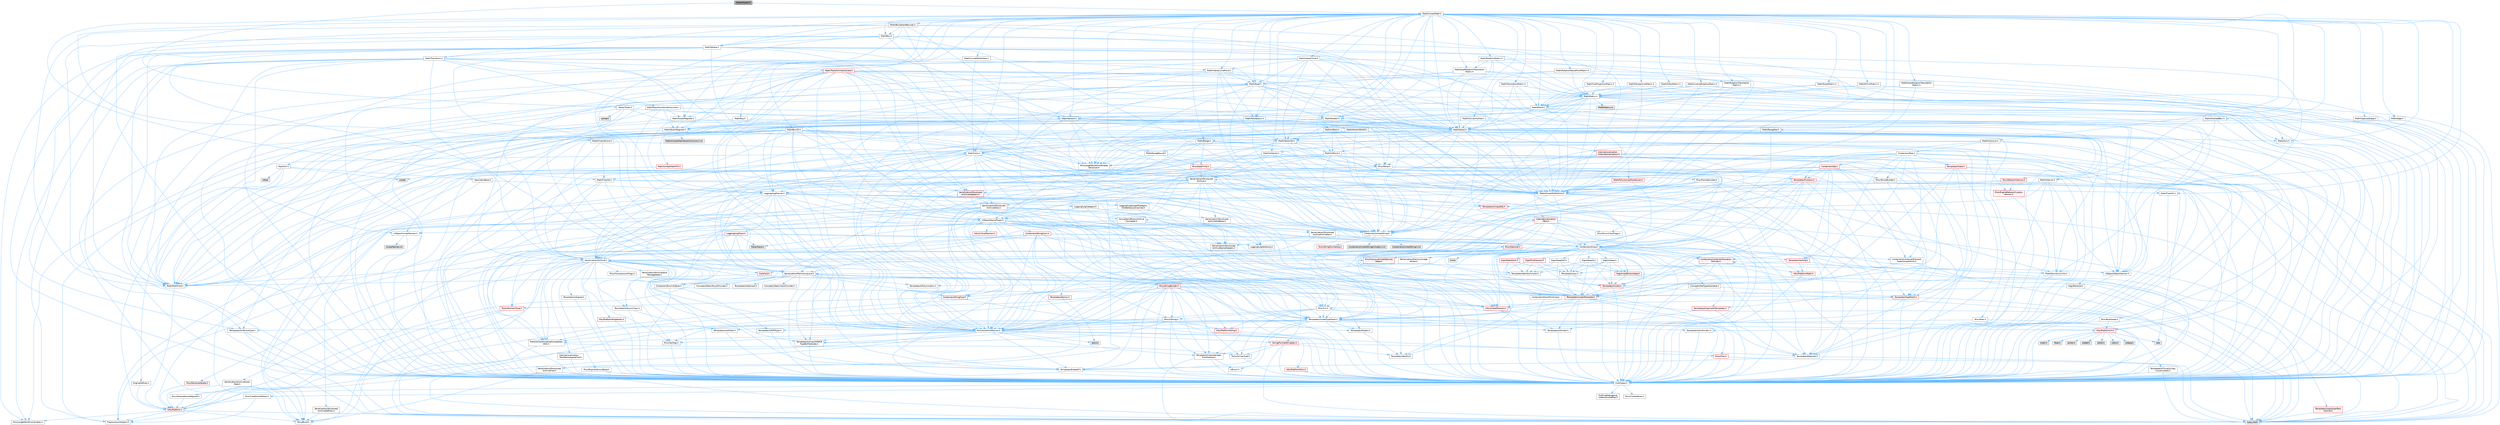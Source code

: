 digraph "SphereTypes.h"
{
 // INTERACTIVE_SVG=YES
 // LATEX_PDF_SIZE
  bgcolor="transparent";
  edge [fontname=Helvetica,fontsize=10,labelfontname=Helvetica,labelfontsize=10];
  node [fontname=Helvetica,fontsize=10,shape=box,height=0.2,width=0.4];
  Node1 [id="Node000001",label="SphereTypes.h",height=0.2,width=0.4,color="gray40", fillcolor="grey60", style="filled", fontcolor="black",tooltip=" "];
  Node1 -> Node2 [id="edge1_Node000001_Node000002",color="steelblue1",style="solid",tooltip=" "];
  Node2 [id="Node000002",label="Math/UnrealMath.h",height=0.2,width=0.4,color="grey40", fillcolor="white", style="filled",URL="$d8/db2/UnrealMath_8h.html",tooltip=" "];
  Node2 -> Node3 [id="edge2_Node000002_Node000003",color="steelblue1",style="solid",tooltip=" "];
  Node3 [id="Node000003",label="Math/Axis.h",height=0.2,width=0.4,color="grey40", fillcolor="white", style="filled",URL="$dd/dbb/Axis_8h.html",tooltip=" "];
  Node3 -> Node4 [id="edge3_Node000003_Node000004",color="steelblue1",style="solid",tooltip=" "];
  Node4 [id="Node000004",label="CoreTypes.h",height=0.2,width=0.4,color="grey40", fillcolor="white", style="filled",URL="$dc/dec/CoreTypes_8h.html",tooltip=" "];
  Node4 -> Node5 [id="edge4_Node000004_Node000005",color="steelblue1",style="solid",tooltip=" "];
  Node5 [id="Node000005",label="HAL/Platform.h",height=0.2,width=0.4,color="red", fillcolor="#FFF0F0", style="filled",URL="$d9/dd0/Platform_8h.html",tooltip=" "];
  Node5 -> Node6 [id="edge5_Node000005_Node000006",color="steelblue1",style="solid",tooltip=" "];
  Node6 [id="Node000006",label="Misc/Build.h",height=0.2,width=0.4,color="grey40", fillcolor="white", style="filled",URL="$d3/dbb/Build_8h.html",tooltip=" "];
  Node5 -> Node7 [id="edge6_Node000005_Node000007",color="steelblue1",style="solid",tooltip=" "];
  Node7 [id="Node000007",label="Misc/LargeWorldCoordinates.h",height=0.2,width=0.4,color="grey40", fillcolor="white", style="filled",URL="$d2/dcb/LargeWorldCoordinates_8h.html",tooltip=" "];
  Node5 -> Node8 [id="edge7_Node000005_Node000008",color="steelblue1",style="solid",tooltip=" "];
  Node8 [id="Node000008",label="type_traits",height=0.2,width=0.4,color="grey60", fillcolor="#E0E0E0", style="filled",tooltip=" "];
  Node5 -> Node9 [id="edge8_Node000005_Node000009",color="steelblue1",style="solid",tooltip=" "];
  Node9 [id="Node000009",label="PreprocessorHelpers.h",height=0.2,width=0.4,color="grey40", fillcolor="white", style="filled",URL="$db/ddb/PreprocessorHelpers_8h.html",tooltip=" "];
  Node4 -> Node15 [id="edge9_Node000004_Node000015",color="steelblue1",style="solid",tooltip=" "];
  Node15 [id="Node000015",label="ProfilingDebugging\l/UMemoryDefines.h",height=0.2,width=0.4,color="grey40", fillcolor="white", style="filled",URL="$d2/da2/UMemoryDefines_8h.html",tooltip=" "];
  Node4 -> Node16 [id="edge10_Node000004_Node000016",color="steelblue1",style="solid",tooltip=" "];
  Node16 [id="Node000016",label="Misc/CoreMiscDefines.h",height=0.2,width=0.4,color="grey40", fillcolor="white", style="filled",URL="$da/d38/CoreMiscDefines_8h.html",tooltip=" "];
  Node16 -> Node5 [id="edge11_Node000016_Node000005",color="steelblue1",style="solid",tooltip=" "];
  Node16 -> Node9 [id="edge12_Node000016_Node000009",color="steelblue1",style="solid",tooltip=" "];
  Node4 -> Node17 [id="edge13_Node000004_Node000017",color="steelblue1",style="solid",tooltip=" "];
  Node17 [id="Node000017",label="Misc/CoreDefines.h",height=0.2,width=0.4,color="grey40", fillcolor="white", style="filled",URL="$d3/dd2/CoreDefines_8h.html",tooltip=" "];
  Node2 -> Node18 [id="edge14_Node000002_Node000018",color="steelblue1",style="solid",tooltip=" "];
  Node18 [id="Node000018",label="Math/Box.h",height=0.2,width=0.4,color="grey40", fillcolor="white", style="filled",URL="$de/d0f/Box_8h.html",tooltip=" "];
  Node18 -> Node4 [id="edge15_Node000018_Node000004",color="steelblue1",style="solid",tooltip=" "];
  Node18 -> Node19 [id="edge16_Node000018_Node000019",color="steelblue1",style="solid",tooltip=" "];
  Node19 [id="Node000019",label="Misc/AssertionMacros.h",height=0.2,width=0.4,color="grey40", fillcolor="white", style="filled",URL="$d0/dfa/AssertionMacros_8h.html",tooltip=" "];
  Node19 -> Node4 [id="edge17_Node000019_Node000004",color="steelblue1",style="solid",tooltip=" "];
  Node19 -> Node5 [id="edge18_Node000019_Node000005",color="steelblue1",style="solid",tooltip=" "];
  Node19 -> Node20 [id="edge19_Node000019_Node000020",color="steelblue1",style="solid",tooltip=" "];
  Node20 [id="Node000020",label="HAL/PlatformMisc.h",height=0.2,width=0.4,color="red", fillcolor="#FFF0F0", style="filled",URL="$d0/df5/PlatformMisc_8h.html",tooltip=" "];
  Node20 -> Node4 [id="edge20_Node000020_Node000004",color="steelblue1",style="solid",tooltip=" "];
  Node19 -> Node9 [id="edge21_Node000019_Node000009",color="steelblue1",style="solid",tooltip=" "];
  Node19 -> Node56 [id="edge22_Node000019_Node000056",color="steelblue1",style="solid",tooltip=" "];
  Node56 [id="Node000056",label="Templates/EnableIf.h",height=0.2,width=0.4,color="grey40", fillcolor="white", style="filled",URL="$d7/d60/EnableIf_8h.html",tooltip=" "];
  Node56 -> Node4 [id="edge23_Node000056_Node000004",color="steelblue1",style="solid",tooltip=" "];
  Node19 -> Node57 [id="edge24_Node000019_Node000057",color="steelblue1",style="solid",tooltip=" "];
  Node57 [id="Node000057",label="Templates/IsArrayOrRefOf\lTypeByPredicate.h",height=0.2,width=0.4,color="grey40", fillcolor="white", style="filled",URL="$d6/da1/IsArrayOrRefOfTypeByPredicate_8h.html",tooltip=" "];
  Node57 -> Node4 [id="edge25_Node000057_Node000004",color="steelblue1",style="solid",tooltip=" "];
  Node19 -> Node58 [id="edge26_Node000019_Node000058",color="steelblue1",style="solid",tooltip=" "];
  Node58 [id="Node000058",label="Templates/IsValidVariadic\lFunctionArg.h",height=0.2,width=0.4,color="grey40", fillcolor="white", style="filled",URL="$d0/dc8/IsValidVariadicFunctionArg_8h.html",tooltip=" "];
  Node58 -> Node4 [id="edge27_Node000058_Node000004",color="steelblue1",style="solid",tooltip=" "];
  Node58 -> Node59 [id="edge28_Node000058_Node000059",color="steelblue1",style="solid",tooltip=" "];
  Node59 [id="Node000059",label="IsEnum.h",height=0.2,width=0.4,color="grey40", fillcolor="white", style="filled",URL="$d4/de5/IsEnum_8h.html",tooltip=" "];
  Node58 -> Node8 [id="edge29_Node000058_Node000008",color="steelblue1",style="solid",tooltip=" "];
  Node19 -> Node60 [id="edge30_Node000019_Node000060",color="steelblue1",style="solid",tooltip=" "];
  Node60 [id="Node000060",label="Traits/IsCharEncodingCompatible\lWith.h",height=0.2,width=0.4,color="grey40", fillcolor="white", style="filled",URL="$df/dd1/IsCharEncodingCompatibleWith_8h.html",tooltip=" "];
  Node60 -> Node8 [id="edge31_Node000060_Node000008",color="steelblue1",style="solid",tooltip=" "];
  Node60 -> Node61 [id="edge32_Node000060_Node000061",color="steelblue1",style="solid",tooltip=" "];
  Node61 [id="Node000061",label="Traits/IsCharType.h",height=0.2,width=0.4,color="grey40", fillcolor="white", style="filled",URL="$db/d51/IsCharType_8h.html",tooltip=" "];
  Node61 -> Node4 [id="edge33_Node000061_Node000004",color="steelblue1",style="solid",tooltip=" "];
  Node19 -> Node62 [id="edge34_Node000019_Node000062",color="steelblue1",style="solid",tooltip=" "];
  Node62 [id="Node000062",label="Misc/VarArgs.h",height=0.2,width=0.4,color="grey40", fillcolor="white", style="filled",URL="$d5/d6f/VarArgs_8h.html",tooltip=" "];
  Node62 -> Node4 [id="edge35_Node000062_Node000004",color="steelblue1",style="solid",tooltip=" "];
  Node19 -> Node63 [id="edge36_Node000019_Node000063",color="steelblue1",style="solid",tooltip=" "];
  Node63 [id="Node000063",label="String/FormatStringSan.h",height=0.2,width=0.4,color="red", fillcolor="#FFF0F0", style="filled",URL="$d3/d8b/FormatStringSan_8h.html",tooltip=" "];
  Node63 -> Node8 [id="edge37_Node000063_Node000008",color="steelblue1",style="solid",tooltip=" "];
  Node63 -> Node4 [id="edge38_Node000063_Node000004",color="steelblue1",style="solid",tooltip=" "];
  Node63 -> Node64 [id="edge39_Node000063_Node000064",color="steelblue1",style="solid",tooltip=" "];
  Node64 [id="Node000064",label="Templates/Requires.h",height=0.2,width=0.4,color="grey40", fillcolor="white", style="filled",URL="$dc/d96/Requires_8h.html",tooltip=" "];
  Node64 -> Node56 [id="edge40_Node000064_Node000056",color="steelblue1",style="solid",tooltip=" "];
  Node64 -> Node8 [id="edge41_Node000064_Node000008",color="steelblue1",style="solid",tooltip=" "];
  Node63 -> Node65 [id="edge42_Node000063_Node000065",color="steelblue1",style="solid",tooltip=" "];
  Node65 [id="Node000065",label="Templates/Identity.h",height=0.2,width=0.4,color="grey40", fillcolor="white", style="filled",URL="$d0/dd5/Identity_8h.html",tooltip=" "];
  Node63 -> Node58 [id="edge43_Node000063_Node000058",color="steelblue1",style="solid",tooltip=" "];
  Node63 -> Node61 [id="edge44_Node000063_Node000061",color="steelblue1",style="solid",tooltip=" "];
  Node19 -> Node69 [id="edge45_Node000019_Node000069",color="steelblue1",style="solid",tooltip=" "];
  Node69 [id="Node000069",label="atomic",height=0.2,width=0.4,color="grey60", fillcolor="#E0E0E0", style="filled",tooltip=" "];
  Node18 -> Node29 [id="edge46_Node000018_Node000029",color="steelblue1",style="solid",tooltip=" "];
  Node29 [id="Node000029",label="Math/MathFwd.h",height=0.2,width=0.4,color="grey40", fillcolor="white", style="filled",URL="$d2/d10/MathFwd_8h.html",tooltip=" "];
  Node29 -> Node5 [id="edge47_Node000029_Node000005",color="steelblue1",style="solid",tooltip=" "];
  Node18 -> Node70 [id="edge48_Node000018_Node000070",color="steelblue1",style="solid",tooltip=" "];
  Node70 [id="Node000070",label="Math/UnrealMathUtility.h",height=0.2,width=0.4,color="grey40", fillcolor="white", style="filled",URL="$db/db8/UnrealMathUtility_8h.html",tooltip=" "];
  Node70 -> Node4 [id="edge49_Node000070_Node000004",color="steelblue1",style="solid",tooltip=" "];
  Node70 -> Node19 [id="edge50_Node000070_Node000019",color="steelblue1",style="solid",tooltip=" "];
  Node70 -> Node71 [id="edge51_Node000070_Node000071",color="steelblue1",style="solid",tooltip=" "];
  Node71 [id="Node000071",label="HAL/PlatformMath.h",height=0.2,width=0.4,color="red", fillcolor="#FFF0F0", style="filled",URL="$dc/d53/PlatformMath_8h.html",tooltip=" "];
  Node71 -> Node4 [id="edge52_Node000071_Node000004",color="steelblue1",style="solid",tooltip=" "];
  Node70 -> Node29 [id="edge53_Node000070_Node000029",color="steelblue1",style="solid",tooltip=" "];
  Node70 -> Node65 [id="edge54_Node000070_Node000065",color="steelblue1",style="solid",tooltip=" "];
  Node70 -> Node64 [id="edge55_Node000070_Node000064",color="steelblue1",style="solid",tooltip=" "];
  Node18 -> Node90 [id="edge56_Node000018_Node000090",color="steelblue1",style="solid",tooltip=" "];
  Node90 [id="Node000090",label="Containers/UnrealString.h",height=0.2,width=0.4,color="grey40", fillcolor="white", style="filled",URL="$d5/dba/UnrealString_8h.html",tooltip=" "];
  Node90 -> Node91 [id="edge57_Node000090_Node000091",color="steelblue1",style="solid",tooltip=" "];
  Node91 [id="Node000091",label="Containers/UnrealStringIncludes.h.inl",height=0.2,width=0.4,color="grey60", fillcolor="#E0E0E0", style="filled",tooltip=" "];
  Node90 -> Node92 [id="edge58_Node000090_Node000092",color="steelblue1",style="solid",tooltip=" "];
  Node92 [id="Node000092",label="Containers/UnrealString.h.inl",height=0.2,width=0.4,color="grey60", fillcolor="#E0E0E0", style="filled",tooltip=" "];
  Node90 -> Node93 [id="edge59_Node000090_Node000093",color="steelblue1",style="solid",tooltip=" "];
  Node93 [id="Node000093",label="Misc/StringFormatArg.h",height=0.2,width=0.4,color="red", fillcolor="#FFF0F0", style="filled",URL="$d2/d16/StringFormatArg_8h.html",tooltip=" "];
  Node18 -> Node94 [id="edge60_Node000018_Node000094",color="steelblue1",style="solid",tooltip=" "];
  Node94 [id="Node000094",label="Math/Vector.h",height=0.2,width=0.4,color="grey40", fillcolor="white", style="filled",URL="$d6/dbe/Vector_8h.html",tooltip=" "];
  Node94 -> Node4 [id="edge61_Node000094_Node000004",color="steelblue1",style="solid",tooltip=" "];
  Node94 -> Node19 [id="edge62_Node000094_Node000019",color="steelblue1",style="solid",tooltip=" "];
  Node94 -> Node29 [id="edge63_Node000094_Node000029",color="steelblue1",style="solid",tooltip=" "];
  Node94 -> Node42 [id="edge64_Node000094_Node000042",color="steelblue1",style="solid",tooltip=" "];
  Node42 [id="Node000042",label="Math/NumericLimits.h",height=0.2,width=0.4,color="grey40", fillcolor="white", style="filled",URL="$df/d1b/NumericLimits_8h.html",tooltip=" "];
  Node42 -> Node4 [id="edge65_Node000042_Node000004",color="steelblue1",style="solid",tooltip=" "];
  Node94 -> Node95 [id="edge66_Node000094_Node000095",color="steelblue1",style="solid",tooltip=" "];
  Node95 [id="Node000095",label="Misc/Crc.h",height=0.2,width=0.4,color="grey40", fillcolor="white", style="filled",URL="$d4/dd2/Crc_8h.html",tooltip=" "];
  Node95 -> Node4 [id="edge67_Node000095_Node000004",color="steelblue1",style="solid",tooltip=" "];
  Node95 -> Node96 [id="edge68_Node000095_Node000096",color="steelblue1",style="solid",tooltip=" "];
  Node96 [id="Node000096",label="HAL/PlatformString.h",height=0.2,width=0.4,color="red", fillcolor="#FFF0F0", style="filled",URL="$db/db5/PlatformString_8h.html",tooltip=" "];
  Node96 -> Node4 [id="edge69_Node000096_Node000004",color="steelblue1",style="solid",tooltip=" "];
  Node95 -> Node19 [id="edge70_Node000095_Node000019",color="steelblue1",style="solid",tooltip=" "];
  Node95 -> Node98 [id="edge71_Node000095_Node000098",color="steelblue1",style="solid",tooltip=" "];
  Node98 [id="Node000098",label="Misc/CString.h",height=0.2,width=0.4,color="grey40", fillcolor="white", style="filled",URL="$d2/d49/CString_8h.html",tooltip=" "];
  Node98 -> Node4 [id="edge72_Node000098_Node000004",color="steelblue1",style="solid",tooltip=" "];
  Node98 -> Node32 [id="edge73_Node000098_Node000032",color="steelblue1",style="solid",tooltip=" "];
  Node32 [id="Node000032",label="HAL/PlatformCrt.h",height=0.2,width=0.4,color="red", fillcolor="#FFF0F0", style="filled",URL="$d8/d75/PlatformCrt_8h.html",tooltip=" "];
  Node32 -> Node33 [id="edge74_Node000032_Node000033",color="steelblue1",style="solid",tooltip=" "];
  Node33 [id="Node000033",label="new",height=0.2,width=0.4,color="grey60", fillcolor="#E0E0E0", style="filled",tooltip=" "];
  Node32 -> Node34 [id="edge75_Node000032_Node000034",color="steelblue1",style="solid",tooltip=" "];
  Node34 [id="Node000034",label="wchar.h",height=0.2,width=0.4,color="grey60", fillcolor="#E0E0E0", style="filled",tooltip=" "];
  Node32 -> Node35 [id="edge76_Node000032_Node000035",color="steelblue1",style="solid",tooltip=" "];
  Node35 [id="Node000035",label="stddef.h",height=0.2,width=0.4,color="grey60", fillcolor="#E0E0E0", style="filled",tooltip=" "];
  Node32 -> Node36 [id="edge77_Node000032_Node000036",color="steelblue1",style="solid",tooltip=" "];
  Node36 [id="Node000036",label="stdlib.h",height=0.2,width=0.4,color="grey60", fillcolor="#E0E0E0", style="filled",tooltip=" "];
  Node32 -> Node37 [id="edge78_Node000032_Node000037",color="steelblue1",style="solid",tooltip=" "];
  Node37 [id="Node000037",label="stdio.h",height=0.2,width=0.4,color="grey60", fillcolor="#E0E0E0", style="filled",tooltip=" "];
  Node32 -> Node38 [id="edge79_Node000032_Node000038",color="steelblue1",style="solid",tooltip=" "];
  Node38 [id="Node000038",label="stdarg.h",height=0.2,width=0.4,color="grey60", fillcolor="#E0E0E0", style="filled",tooltip=" "];
  Node32 -> Node39 [id="edge80_Node000032_Node000039",color="steelblue1",style="solid",tooltip=" "];
  Node39 [id="Node000039",label="math.h",height=0.2,width=0.4,color="grey60", fillcolor="#E0E0E0", style="filled",tooltip=" "];
  Node32 -> Node40 [id="edge81_Node000032_Node000040",color="steelblue1",style="solid",tooltip=" "];
  Node40 [id="Node000040",label="float.h",height=0.2,width=0.4,color="grey60", fillcolor="#E0E0E0", style="filled",tooltip=" "];
  Node98 -> Node96 [id="edge82_Node000098_Node000096",color="steelblue1",style="solid",tooltip=" "];
  Node98 -> Node19 [id="edge83_Node000098_Node000019",color="steelblue1",style="solid",tooltip=" "];
  Node98 -> Node99 [id="edge84_Node000098_Node000099",color="steelblue1",style="solid",tooltip=" "];
  Node99 [id="Node000099",label="Misc/Char.h",height=0.2,width=0.4,color="red", fillcolor="#FFF0F0", style="filled",URL="$d0/d58/Char_8h.html",tooltip=" "];
  Node99 -> Node4 [id="edge85_Node000099_Node000004",color="steelblue1",style="solid",tooltip=" "];
  Node99 -> Node8 [id="edge86_Node000099_Node000008",color="steelblue1",style="solid",tooltip=" "];
  Node98 -> Node62 [id="edge87_Node000098_Node000062",color="steelblue1",style="solid",tooltip=" "];
  Node98 -> Node57 [id="edge88_Node000098_Node000057",color="steelblue1",style="solid",tooltip=" "];
  Node98 -> Node58 [id="edge89_Node000098_Node000058",color="steelblue1",style="solid",tooltip=" "];
  Node98 -> Node60 [id="edge90_Node000098_Node000060",color="steelblue1",style="solid",tooltip=" "];
  Node95 -> Node99 [id="edge91_Node000095_Node000099",color="steelblue1",style="solid",tooltip=" "];
  Node95 -> Node77 [id="edge92_Node000095_Node000077",color="steelblue1",style="solid",tooltip=" "];
  Node77 [id="Node000077",label="Templates/UnrealTypeTraits.h",height=0.2,width=0.4,color="grey40", fillcolor="white", style="filled",URL="$d2/d2d/UnrealTypeTraits_8h.html",tooltip=" "];
  Node77 -> Node4 [id="edge93_Node000077_Node000004",color="steelblue1",style="solid",tooltip=" "];
  Node77 -> Node78 [id="edge94_Node000077_Node000078",color="steelblue1",style="solid",tooltip=" "];
  Node78 [id="Node000078",label="Templates/IsPointer.h",height=0.2,width=0.4,color="grey40", fillcolor="white", style="filled",URL="$d7/d05/IsPointer_8h.html",tooltip=" "];
  Node78 -> Node4 [id="edge95_Node000078_Node000004",color="steelblue1",style="solid",tooltip=" "];
  Node77 -> Node19 [id="edge96_Node000077_Node000019",color="steelblue1",style="solid",tooltip=" "];
  Node77 -> Node73 [id="edge97_Node000077_Node000073",color="steelblue1",style="solid",tooltip=" "];
  Node73 [id="Node000073",label="Templates/AndOrNot.h",height=0.2,width=0.4,color="grey40", fillcolor="white", style="filled",URL="$db/d0a/AndOrNot_8h.html",tooltip=" "];
  Node73 -> Node4 [id="edge98_Node000073_Node000004",color="steelblue1",style="solid",tooltip=" "];
  Node77 -> Node56 [id="edge99_Node000077_Node000056",color="steelblue1",style="solid",tooltip=" "];
  Node77 -> Node79 [id="edge100_Node000077_Node000079",color="steelblue1",style="solid",tooltip=" "];
  Node79 [id="Node000079",label="Templates/IsArithmetic.h",height=0.2,width=0.4,color="grey40", fillcolor="white", style="filled",URL="$d2/d5d/IsArithmetic_8h.html",tooltip=" "];
  Node79 -> Node4 [id="edge101_Node000079_Node000004",color="steelblue1",style="solid",tooltip=" "];
  Node77 -> Node59 [id="edge102_Node000077_Node000059",color="steelblue1",style="solid",tooltip=" "];
  Node77 -> Node80 [id="edge103_Node000077_Node000080",color="steelblue1",style="solid",tooltip=" "];
  Node80 [id="Node000080",label="Templates/Models.h",height=0.2,width=0.4,color="grey40", fillcolor="white", style="filled",URL="$d3/d0c/Models_8h.html",tooltip=" "];
  Node80 -> Node65 [id="edge104_Node000080_Node000065",color="steelblue1",style="solid",tooltip=" "];
  Node77 -> Node81 [id="edge105_Node000077_Node000081",color="steelblue1",style="solid",tooltip=" "];
  Node81 [id="Node000081",label="Templates/IsPODType.h",height=0.2,width=0.4,color="grey40", fillcolor="white", style="filled",URL="$d7/db1/IsPODType_8h.html",tooltip=" "];
  Node81 -> Node4 [id="edge106_Node000081_Node000004",color="steelblue1",style="solid",tooltip=" "];
  Node77 -> Node82 [id="edge107_Node000077_Node000082",color="steelblue1",style="solid",tooltip=" "];
  Node82 [id="Node000082",label="Templates/IsUECoreType.h",height=0.2,width=0.4,color="grey40", fillcolor="white", style="filled",URL="$d1/db8/IsUECoreType_8h.html",tooltip=" "];
  Node82 -> Node4 [id="edge108_Node000082_Node000004",color="steelblue1",style="solid",tooltip=" "];
  Node82 -> Node8 [id="edge109_Node000082_Node000008",color="steelblue1",style="solid",tooltip=" "];
  Node77 -> Node83 [id="edge110_Node000077_Node000083",color="steelblue1",style="solid",tooltip=" "];
  Node83 [id="Node000083",label="Templates/IsTriviallyCopy\lConstructible.h",height=0.2,width=0.4,color="grey40", fillcolor="white", style="filled",URL="$d3/d78/IsTriviallyCopyConstructible_8h.html",tooltip=" "];
  Node83 -> Node4 [id="edge111_Node000083_Node000004",color="steelblue1",style="solid",tooltip=" "];
  Node83 -> Node8 [id="edge112_Node000083_Node000008",color="steelblue1",style="solid",tooltip=" "];
  Node95 -> Node61 [id="edge113_Node000095_Node000061",color="steelblue1",style="solid",tooltip=" "];
  Node94 -> Node70 [id="edge114_Node000094_Node000070",color="steelblue1",style="solid",tooltip=" "];
  Node94 -> Node90 [id="edge115_Node000094_Node000090",color="steelblue1",style="solid",tooltip=" "];
  Node94 -> Node103 [id="edge116_Node000094_Node000103",color="steelblue1",style="solid",tooltip=" "];
  Node103 [id="Node000103",label="Misc/Parse.h",height=0.2,width=0.4,color="grey40", fillcolor="white", style="filled",URL="$dc/d71/Parse_8h.html",tooltip=" "];
  Node103 -> Node22 [id="edge117_Node000103_Node000022",color="steelblue1",style="solid",tooltip=" "];
  Node22 [id="Node000022",label="Containers/StringFwd.h",height=0.2,width=0.4,color="red", fillcolor="#FFF0F0", style="filled",URL="$df/d37/StringFwd_8h.html",tooltip=" "];
  Node22 -> Node4 [id="edge118_Node000022_Node000004",color="steelblue1",style="solid",tooltip=" "];
  Node22 -> Node23 [id="edge119_Node000022_Node000023",color="steelblue1",style="solid",tooltip=" "];
  Node23 [id="Node000023",label="Traits/ElementType.h",height=0.2,width=0.4,color="red", fillcolor="#FFF0F0", style="filled",URL="$d5/d4f/ElementType_8h.html",tooltip=" "];
  Node23 -> Node5 [id="edge120_Node000023_Node000005",color="steelblue1",style="solid",tooltip=" "];
  Node23 -> Node8 [id="edge121_Node000023_Node000008",color="steelblue1",style="solid",tooltip=" "];
  Node103 -> Node90 [id="edge122_Node000103_Node000090",color="steelblue1",style="solid",tooltip=" "];
  Node103 -> Node4 [id="edge123_Node000103_Node000004",color="steelblue1",style="solid",tooltip=" "];
  Node103 -> Node32 [id="edge124_Node000103_Node000032",color="steelblue1",style="solid",tooltip=" "];
  Node103 -> Node6 [id="edge125_Node000103_Node000006",color="steelblue1",style="solid",tooltip=" "];
  Node103 -> Node44 [id="edge126_Node000103_Node000044",color="steelblue1",style="solid",tooltip=" "];
  Node44 [id="Node000044",label="Misc/EnumClassFlags.h",height=0.2,width=0.4,color="grey40", fillcolor="white", style="filled",URL="$d8/de7/EnumClassFlags_8h.html",tooltip=" "];
  Node103 -> Node104 [id="edge127_Node000103_Node000104",color="steelblue1",style="solid",tooltip=" "];
  Node104 [id="Node000104",label="Templates/Function.h",height=0.2,width=0.4,color="red", fillcolor="#FFF0F0", style="filled",URL="$df/df5/Function_8h.html",tooltip=" "];
  Node104 -> Node4 [id="edge128_Node000104_Node000004",color="steelblue1",style="solid",tooltip=" "];
  Node104 -> Node19 [id="edge129_Node000104_Node000019",color="steelblue1",style="solid",tooltip=" "];
  Node104 -> Node105 [id="edge130_Node000104_Node000105",color="steelblue1",style="solid",tooltip=" "];
  Node105 [id="Node000105",label="Misc/IntrusiveUnsetOptional\lState.h",height=0.2,width=0.4,color="red", fillcolor="#FFF0F0", style="filled",URL="$d2/d0a/IntrusiveUnsetOptionalState_8h.html",tooltip=" "];
  Node104 -> Node107 [id="edge131_Node000104_Node000107",color="steelblue1",style="solid",tooltip=" "];
  Node107 [id="Node000107",label="HAL/UnrealMemory.h",height=0.2,width=0.4,color="red", fillcolor="#FFF0F0", style="filled",URL="$d9/d96/UnrealMemory_8h.html",tooltip=" "];
  Node107 -> Node4 [id="edge132_Node000107_Node000004",color="steelblue1",style="solid",tooltip=" "];
  Node107 -> Node78 [id="edge133_Node000107_Node000078",color="steelblue1",style="solid",tooltip=" "];
  Node104 -> Node77 [id="edge134_Node000104_Node000077",color="steelblue1",style="solid",tooltip=" "];
  Node104 -> Node122 [id="edge135_Node000104_Node000122",color="steelblue1",style="solid",tooltip=" "];
  Node122 [id="Node000122",label="Templates/Invoke.h",height=0.2,width=0.4,color="red", fillcolor="#FFF0F0", style="filled",URL="$d7/deb/Invoke_8h.html",tooltip=" "];
  Node122 -> Node4 [id="edge136_Node000122_Node000004",color="steelblue1",style="solid",tooltip=" "];
  Node122 -> Node124 [id="edge137_Node000122_Node000124",color="steelblue1",style="solid",tooltip=" "];
  Node124 [id="Node000124",label="Templates/UnrealTemplate.h",height=0.2,width=0.4,color="red", fillcolor="#FFF0F0", style="filled",URL="$d4/d24/UnrealTemplate_8h.html",tooltip=" "];
  Node124 -> Node4 [id="edge138_Node000124_Node000004",color="steelblue1",style="solid",tooltip=" "];
  Node124 -> Node78 [id="edge139_Node000124_Node000078",color="steelblue1",style="solid",tooltip=" "];
  Node124 -> Node107 [id="edge140_Node000124_Node000107",color="steelblue1",style="solid",tooltip=" "];
  Node124 -> Node77 [id="edge141_Node000124_Node000077",color="steelblue1",style="solid",tooltip=" "];
  Node124 -> Node64 [id="edge142_Node000124_Node000064",color="steelblue1",style="solid",tooltip=" "];
  Node124 -> Node65 [id="edge143_Node000124_Node000065",color="steelblue1",style="solid",tooltip=" "];
  Node124 -> Node8 [id="edge144_Node000124_Node000008",color="steelblue1",style="solid",tooltip=" "];
  Node122 -> Node8 [id="edge145_Node000122_Node000008",color="steelblue1",style="solid",tooltip=" "];
  Node104 -> Node124 [id="edge146_Node000104_Node000124",color="steelblue1",style="solid",tooltip=" "];
  Node104 -> Node64 [id="edge147_Node000104_Node000064",color="steelblue1",style="solid",tooltip=" "];
  Node104 -> Node70 [id="edge148_Node000104_Node000070",color="steelblue1",style="solid",tooltip=" "];
  Node104 -> Node33 [id="edge149_Node000104_Node000033",color="steelblue1",style="solid",tooltip=" "];
  Node104 -> Node8 [id="edge150_Node000104_Node000008",color="steelblue1",style="solid",tooltip=" "];
  Node94 -> Node128 [id="edge151_Node000094_Node000128",color="steelblue1",style="solid",tooltip=" "];
  Node128 [id="Node000128",label="Misc/LargeWorldCoordinates\lSerializer.h",height=0.2,width=0.4,color="grey40", fillcolor="white", style="filled",URL="$d7/df9/LargeWorldCoordinatesSerializer_8h.html",tooltip=" "];
  Node128 -> Node129 [id="edge152_Node000128_Node000129",color="steelblue1",style="solid",tooltip=" "];
  Node129 [id="Node000129",label="UObject/NameTypes.h",height=0.2,width=0.4,color="grey40", fillcolor="white", style="filled",URL="$d6/d35/NameTypes_8h.html",tooltip=" "];
  Node129 -> Node4 [id="edge153_Node000129_Node000004",color="steelblue1",style="solid",tooltip=" "];
  Node129 -> Node19 [id="edge154_Node000129_Node000019",color="steelblue1",style="solid",tooltip=" "];
  Node129 -> Node107 [id="edge155_Node000129_Node000107",color="steelblue1",style="solid",tooltip=" "];
  Node129 -> Node77 [id="edge156_Node000129_Node000077",color="steelblue1",style="solid",tooltip=" "];
  Node129 -> Node124 [id="edge157_Node000129_Node000124",color="steelblue1",style="solid",tooltip=" "];
  Node129 -> Node90 [id="edge158_Node000129_Node000090",color="steelblue1",style="solid",tooltip=" "];
  Node129 -> Node130 [id="edge159_Node000129_Node000130",color="steelblue1",style="solid",tooltip=" "];
  Node130 [id="Node000130",label="HAL/CriticalSection.h",height=0.2,width=0.4,color="red", fillcolor="#FFF0F0", style="filled",URL="$d6/d90/CriticalSection_8h.html",tooltip=" "];
  Node129 -> Node133 [id="edge160_Node000129_Node000133",color="steelblue1",style="solid",tooltip=" "];
  Node133 [id="Node000133",label="Containers/StringConv.h",height=0.2,width=0.4,color="red", fillcolor="#FFF0F0", style="filled",URL="$d3/ddf/StringConv_8h.html",tooltip=" "];
  Node133 -> Node4 [id="edge161_Node000133_Node000004",color="steelblue1",style="solid",tooltip=" "];
  Node133 -> Node19 [id="edge162_Node000133_Node000019",color="steelblue1",style="solid",tooltip=" "];
  Node133 -> Node134 [id="edge163_Node000133_Node000134",color="steelblue1",style="solid",tooltip=" "];
  Node134 [id="Node000134",label="Containers/ContainerAllocation\lPolicies.h",height=0.2,width=0.4,color="red", fillcolor="#FFF0F0", style="filled",URL="$d7/dff/ContainerAllocationPolicies_8h.html",tooltip=" "];
  Node134 -> Node4 [id="edge164_Node000134_Node000004",color="steelblue1",style="solid",tooltip=" "];
  Node134 -> Node134 [id="edge165_Node000134_Node000134",color="steelblue1",style="solid",tooltip=" "];
  Node134 -> Node71 [id="edge166_Node000134_Node000071",color="steelblue1",style="solid",tooltip=" "];
  Node134 -> Node107 [id="edge167_Node000134_Node000107",color="steelblue1",style="solid",tooltip=" "];
  Node134 -> Node42 [id="edge168_Node000134_Node000042",color="steelblue1",style="solid",tooltip=" "];
  Node134 -> Node19 [id="edge169_Node000134_Node000019",color="steelblue1",style="solid",tooltip=" "];
  Node134 -> Node136 [id="edge170_Node000134_Node000136",color="steelblue1",style="solid",tooltip=" "];
  Node136 [id="Node000136",label="Templates/IsPolymorphic.h",height=0.2,width=0.4,color="grey40", fillcolor="white", style="filled",URL="$dc/d20/IsPolymorphic_8h.html",tooltip=" "];
  Node134 -> Node8 [id="edge171_Node000134_Node000008",color="steelblue1",style="solid",tooltip=" "];
  Node133 -> Node138 [id="edge172_Node000133_Node000138",color="steelblue1",style="solid",tooltip=" "];
  Node138 [id="Node000138",label="Containers/Array.h",height=0.2,width=0.4,color="grey40", fillcolor="white", style="filled",URL="$df/dd0/Array_8h.html",tooltip=" "];
  Node138 -> Node4 [id="edge173_Node000138_Node000004",color="steelblue1",style="solid",tooltip=" "];
  Node138 -> Node19 [id="edge174_Node000138_Node000019",color="steelblue1",style="solid",tooltip=" "];
  Node138 -> Node105 [id="edge175_Node000138_Node000105",color="steelblue1",style="solid",tooltip=" "];
  Node138 -> Node139 [id="edge176_Node000138_Node000139",color="steelblue1",style="solid",tooltip=" "];
  Node139 [id="Node000139",label="Misc/ReverseIterate.h",height=0.2,width=0.4,color="red", fillcolor="#FFF0F0", style="filled",URL="$db/de3/ReverseIterate_8h.html",tooltip=" "];
  Node139 -> Node5 [id="edge177_Node000139_Node000005",color="steelblue1",style="solid",tooltip=" "];
  Node138 -> Node107 [id="edge178_Node000138_Node000107",color="steelblue1",style="solid",tooltip=" "];
  Node138 -> Node77 [id="edge179_Node000138_Node000077",color="steelblue1",style="solid",tooltip=" "];
  Node138 -> Node124 [id="edge180_Node000138_Node000124",color="steelblue1",style="solid",tooltip=" "];
  Node138 -> Node141 [id="edge181_Node000138_Node000141",color="steelblue1",style="solid",tooltip=" "];
  Node141 [id="Node000141",label="Containers/AllowShrinking.h",height=0.2,width=0.4,color="grey40", fillcolor="white", style="filled",URL="$d7/d1a/AllowShrinking_8h.html",tooltip=" "];
  Node141 -> Node4 [id="edge182_Node000141_Node000004",color="steelblue1",style="solid",tooltip=" "];
  Node138 -> Node134 [id="edge183_Node000138_Node000134",color="steelblue1",style="solid",tooltip=" "];
  Node138 -> Node142 [id="edge184_Node000138_Node000142",color="steelblue1",style="solid",tooltip=" "];
  Node142 [id="Node000142",label="Containers/ContainerElement\lTypeCompatibility.h",height=0.2,width=0.4,color="grey40", fillcolor="white", style="filled",URL="$df/ddf/ContainerElementTypeCompatibility_8h.html",tooltip=" "];
  Node142 -> Node4 [id="edge185_Node000142_Node000004",color="steelblue1",style="solid",tooltip=" "];
  Node142 -> Node77 [id="edge186_Node000142_Node000077",color="steelblue1",style="solid",tooltip=" "];
  Node138 -> Node143 [id="edge187_Node000138_Node000143",color="steelblue1",style="solid",tooltip=" "];
  Node143 [id="Node000143",label="Serialization/Archive.h",height=0.2,width=0.4,color="grey40", fillcolor="white", style="filled",URL="$d7/d3b/Archive_8h.html",tooltip=" "];
  Node143 -> Node27 [id="edge188_Node000143_Node000027",color="steelblue1",style="solid",tooltip=" "];
  Node27 [id="Node000027",label="CoreFwd.h",height=0.2,width=0.4,color="red", fillcolor="#FFF0F0", style="filled",URL="$d1/d1e/CoreFwd_8h.html",tooltip=" "];
  Node27 -> Node4 [id="edge189_Node000027_Node000004",color="steelblue1",style="solid",tooltip=" "];
  Node27 -> Node29 [id="edge190_Node000027_Node000029",color="steelblue1",style="solid",tooltip=" "];
  Node143 -> Node4 [id="edge191_Node000143_Node000004",color="steelblue1",style="solid",tooltip=" "];
  Node143 -> Node144 [id="edge192_Node000143_Node000144",color="steelblue1",style="solid",tooltip=" "];
  Node144 [id="Node000144",label="HAL/PlatformProperties.h",height=0.2,width=0.4,color="red", fillcolor="#FFF0F0", style="filled",URL="$d9/db0/PlatformProperties_8h.html",tooltip=" "];
  Node144 -> Node4 [id="edge193_Node000144_Node000004",color="steelblue1",style="solid",tooltip=" "];
  Node143 -> Node147 [id="edge194_Node000143_Node000147",color="steelblue1",style="solid",tooltip=" "];
  Node147 [id="Node000147",label="Internationalization\l/TextNamespaceFwd.h",height=0.2,width=0.4,color="grey40", fillcolor="white", style="filled",URL="$d8/d97/TextNamespaceFwd_8h.html",tooltip=" "];
  Node147 -> Node4 [id="edge195_Node000147_Node000004",color="steelblue1",style="solid",tooltip=" "];
  Node143 -> Node29 [id="edge196_Node000143_Node000029",color="steelblue1",style="solid",tooltip=" "];
  Node143 -> Node19 [id="edge197_Node000143_Node000019",color="steelblue1",style="solid",tooltip=" "];
  Node143 -> Node6 [id="edge198_Node000143_Node000006",color="steelblue1",style="solid",tooltip=" "];
  Node143 -> Node43 [id="edge199_Node000143_Node000043",color="steelblue1",style="solid",tooltip=" "];
  Node43 [id="Node000043",label="Misc/CompressionFlags.h",height=0.2,width=0.4,color="grey40", fillcolor="white", style="filled",URL="$d9/d76/CompressionFlags_8h.html",tooltip=" "];
  Node143 -> Node148 [id="edge200_Node000143_Node000148",color="steelblue1",style="solid",tooltip=" "];
  Node148 [id="Node000148",label="Misc/EngineVersionBase.h",height=0.2,width=0.4,color="grey40", fillcolor="white", style="filled",URL="$d5/d2b/EngineVersionBase_8h.html",tooltip=" "];
  Node148 -> Node4 [id="edge201_Node000148_Node000004",color="steelblue1",style="solid",tooltip=" "];
  Node143 -> Node62 [id="edge202_Node000143_Node000062",color="steelblue1",style="solid",tooltip=" "];
  Node143 -> Node149 [id="edge203_Node000143_Node000149",color="steelblue1",style="solid",tooltip=" "];
  Node149 [id="Node000149",label="Serialization/ArchiveCook\lData.h",height=0.2,width=0.4,color="grey40", fillcolor="white", style="filled",URL="$dc/db6/ArchiveCookData_8h.html",tooltip=" "];
  Node149 -> Node5 [id="edge204_Node000149_Node000005",color="steelblue1",style="solid",tooltip=" "];
  Node143 -> Node150 [id="edge205_Node000143_Node000150",color="steelblue1",style="solid",tooltip=" "];
  Node150 [id="Node000150",label="Serialization/ArchiveSave\lPackageData.h",height=0.2,width=0.4,color="grey40", fillcolor="white", style="filled",URL="$d1/d37/ArchiveSavePackageData_8h.html",tooltip=" "];
  Node143 -> Node56 [id="edge206_Node000143_Node000056",color="steelblue1",style="solid",tooltip=" "];
  Node143 -> Node57 [id="edge207_Node000143_Node000057",color="steelblue1",style="solid",tooltip=" "];
  Node143 -> Node151 [id="edge208_Node000143_Node000151",color="steelblue1",style="solid",tooltip=" "];
  Node151 [id="Node000151",label="Templates/IsEnumClass.h",height=0.2,width=0.4,color="grey40", fillcolor="white", style="filled",URL="$d7/d15/IsEnumClass_8h.html",tooltip=" "];
  Node151 -> Node4 [id="edge209_Node000151_Node000004",color="steelblue1",style="solid",tooltip=" "];
  Node151 -> Node73 [id="edge210_Node000151_Node000073",color="steelblue1",style="solid",tooltip=" "];
  Node143 -> Node85 [id="edge211_Node000143_Node000085",color="steelblue1",style="solid",tooltip=" "];
  Node85 [id="Node000085",label="Templates/IsSigned.h",height=0.2,width=0.4,color="grey40", fillcolor="white", style="filled",URL="$d8/dd8/IsSigned_8h.html",tooltip=" "];
  Node85 -> Node4 [id="edge212_Node000085_Node000004",color="steelblue1",style="solid",tooltip=" "];
  Node143 -> Node58 [id="edge213_Node000143_Node000058",color="steelblue1",style="solid",tooltip=" "];
  Node143 -> Node124 [id="edge214_Node000143_Node000124",color="steelblue1",style="solid",tooltip=" "];
  Node143 -> Node60 [id="edge215_Node000143_Node000060",color="steelblue1",style="solid",tooltip=" "];
  Node143 -> Node152 [id="edge216_Node000143_Node000152",color="steelblue1",style="solid",tooltip=" "];
  Node152 [id="Node000152",label="UObject/ObjectVersion.h",height=0.2,width=0.4,color="grey40", fillcolor="white", style="filled",URL="$da/d63/ObjectVersion_8h.html",tooltip=" "];
  Node152 -> Node4 [id="edge217_Node000152_Node000004",color="steelblue1",style="solid",tooltip=" "];
  Node138 -> Node153 [id="edge218_Node000138_Node000153",color="steelblue1",style="solid",tooltip=" "];
  Node153 [id="Node000153",label="Serialization/MemoryImage\lWriter.h",height=0.2,width=0.4,color="grey40", fillcolor="white", style="filled",URL="$d0/d08/MemoryImageWriter_8h.html",tooltip=" "];
  Node153 -> Node4 [id="edge219_Node000153_Node000004",color="steelblue1",style="solid",tooltip=" "];
  Node153 -> Node154 [id="edge220_Node000153_Node000154",color="steelblue1",style="solid",tooltip=" "];
  Node154 [id="Node000154",label="Serialization/MemoryLayout.h",height=0.2,width=0.4,color="grey40", fillcolor="white", style="filled",URL="$d7/d66/MemoryLayout_8h.html",tooltip=" "];
  Node154 -> Node155 [id="edge221_Node000154_Node000155",color="steelblue1",style="solid",tooltip=" "];
  Node155 [id="Node000155",label="Concepts/StaticClassProvider.h",height=0.2,width=0.4,color="grey40", fillcolor="white", style="filled",URL="$dd/d83/StaticClassProvider_8h.html",tooltip=" "];
  Node154 -> Node156 [id="edge222_Node000154_Node000156",color="steelblue1",style="solid",tooltip=" "];
  Node156 [id="Node000156",label="Concepts/StaticStructProvider.h",height=0.2,width=0.4,color="grey40", fillcolor="white", style="filled",URL="$d5/d77/StaticStructProvider_8h.html",tooltip=" "];
  Node154 -> Node157 [id="edge223_Node000154_Node000157",color="steelblue1",style="solid",tooltip=" "];
  Node157 [id="Node000157",label="Containers/EnumAsByte.h",height=0.2,width=0.4,color="grey40", fillcolor="white", style="filled",URL="$d6/d9a/EnumAsByte_8h.html",tooltip=" "];
  Node157 -> Node4 [id="edge224_Node000157_Node000004",color="steelblue1",style="solid",tooltip=" "];
  Node157 -> Node81 [id="edge225_Node000157_Node000081",color="steelblue1",style="solid",tooltip=" "];
  Node157 -> Node158 [id="edge226_Node000157_Node000158",color="steelblue1",style="solid",tooltip=" "];
  Node158 [id="Node000158",label="Templates/TypeHash.h",height=0.2,width=0.4,color="red", fillcolor="#FFF0F0", style="filled",URL="$d1/d62/TypeHash_8h.html",tooltip=" "];
  Node158 -> Node4 [id="edge227_Node000158_Node000004",color="steelblue1",style="solid",tooltip=" "];
  Node158 -> Node64 [id="edge228_Node000158_Node000064",color="steelblue1",style="solid",tooltip=" "];
  Node158 -> Node95 [id="edge229_Node000158_Node000095",color="steelblue1",style="solid",tooltip=" "];
  Node158 -> Node8 [id="edge230_Node000158_Node000008",color="steelblue1",style="solid",tooltip=" "];
  Node154 -> Node22 [id="edge231_Node000154_Node000022",color="steelblue1",style="solid",tooltip=" "];
  Node154 -> Node107 [id="edge232_Node000154_Node000107",color="steelblue1",style="solid",tooltip=" "];
  Node154 -> Node160 [id="edge233_Node000154_Node000160",color="steelblue1",style="solid",tooltip=" "];
  Node160 [id="Node000160",label="Misc/DelayedAutoRegister.h",height=0.2,width=0.4,color="grey40", fillcolor="white", style="filled",URL="$d1/dda/DelayedAutoRegister_8h.html",tooltip=" "];
  Node160 -> Node5 [id="edge234_Node000160_Node000005",color="steelblue1",style="solid",tooltip=" "];
  Node154 -> Node56 [id="edge235_Node000154_Node000056",color="steelblue1",style="solid",tooltip=" "];
  Node154 -> Node161 [id="edge236_Node000154_Node000161",color="steelblue1",style="solid",tooltip=" "];
  Node161 [id="Node000161",label="Templates/IsAbstract.h",height=0.2,width=0.4,color="grey40", fillcolor="white", style="filled",URL="$d8/db7/IsAbstract_8h.html",tooltip=" "];
  Node154 -> Node136 [id="edge237_Node000154_Node000136",color="steelblue1",style="solid",tooltip=" "];
  Node154 -> Node80 [id="edge238_Node000154_Node000080",color="steelblue1",style="solid",tooltip=" "];
  Node154 -> Node124 [id="edge239_Node000154_Node000124",color="steelblue1",style="solid",tooltip=" "];
  Node138 -> Node162 [id="edge240_Node000138_Node000162",color="steelblue1",style="solid",tooltip=" "];
  Node162 [id="Node000162",label="Algo/Heapify.h",height=0.2,width=0.4,color="grey40", fillcolor="white", style="filled",URL="$d0/d2a/Heapify_8h.html",tooltip=" "];
  Node162 -> Node163 [id="edge241_Node000162_Node000163",color="steelblue1",style="solid",tooltip=" "];
  Node163 [id="Node000163",label="Algo/Impl/BinaryHeap.h",height=0.2,width=0.4,color="red", fillcolor="#FFF0F0", style="filled",URL="$d7/da3/Algo_2Impl_2BinaryHeap_8h.html",tooltip=" "];
  Node163 -> Node122 [id="edge242_Node000163_Node000122",color="steelblue1",style="solid",tooltip=" "];
  Node163 -> Node8 [id="edge243_Node000163_Node000008",color="steelblue1",style="solid",tooltip=" "];
  Node162 -> Node166 [id="edge244_Node000162_Node000166",color="steelblue1",style="solid",tooltip=" "];
  Node166 [id="Node000166",label="Templates/IdentityFunctor.h",height=0.2,width=0.4,color="grey40", fillcolor="white", style="filled",URL="$d7/d2e/IdentityFunctor_8h.html",tooltip=" "];
  Node166 -> Node5 [id="edge245_Node000166_Node000005",color="steelblue1",style="solid",tooltip=" "];
  Node162 -> Node122 [id="edge246_Node000162_Node000122",color="steelblue1",style="solid",tooltip=" "];
  Node162 -> Node167 [id="edge247_Node000162_Node000167",color="steelblue1",style="solid",tooltip=" "];
  Node167 [id="Node000167",label="Templates/Less.h",height=0.2,width=0.4,color="grey40", fillcolor="white", style="filled",URL="$de/dc8/Less_8h.html",tooltip=" "];
  Node167 -> Node4 [id="edge248_Node000167_Node000004",color="steelblue1",style="solid",tooltip=" "];
  Node167 -> Node124 [id="edge249_Node000167_Node000124",color="steelblue1",style="solid",tooltip=" "];
  Node162 -> Node124 [id="edge250_Node000162_Node000124",color="steelblue1",style="solid",tooltip=" "];
  Node138 -> Node168 [id="edge251_Node000138_Node000168",color="steelblue1",style="solid",tooltip=" "];
  Node168 [id="Node000168",label="Algo/HeapSort.h",height=0.2,width=0.4,color="grey40", fillcolor="white", style="filled",URL="$d3/d92/HeapSort_8h.html",tooltip=" "];
  Node168 -> Node163 [id="edge252_Node000168_Node000163",color="steelblue1",style="solid",tooltip=" "];
  Node168 -> Node166 [id="edge253_Node000168_Node000166",color="steelblue1",style="solid",tooltip=" "];
  Node168 -> Node167 [id="edge254_Node000168_Node000167",color="steelblue1",style="solid",tooltip=" "];
  Node168 -> Node124 [id="edge255_Node000168_Node000124",color="steelblue1",style="solid",tooltip=" "];
  Node138 -> Node169 [id="edge256_Node000138_Node000169",color="steelblue1",style="solid",tooltip=" "];
  Node169 [id="Node000169",label="Algo/IsHeap.h",height=0.2,width=0.4,color="grey40", fillcolor="white", style="filled",URL="$de/d32/IsHeap_8h.html",tooltip=" "];
  Node169 -> Node163 [id="edge257_Node000169_Node000163",color="steelblue1",style="solid",tooltip=" "];
  Node169 -> Node166 [id="edge258_Node000169_Node000166",color="steelblue1",style="solid",tooltip=" "];
  Node169 -> Node122 [id="edge259_Node000169_Node000122",color="steelblue1",style="solid",tooltip=" "];
  Node169 -> Node167 [id="edge260_Node000169_Node000167",color="steelblue1",style="solid",tooltip=" "];
  Node169 -> Node124 [id="edge261_Node000169_Node000124",color="steelblue1",style="solid",tooltip=" "];
  Node138 -> Node163 [id="edge262_Node000138_Node000163",color="steelblue1",style="solid",tooltip=" "];
  Node138 -> Node170 [id="edge263_Node000138_Node000170",color="steelblue1",style="solid",tooltip=" "];
  Node170 [id="Node000170",label="Algo/StableSort.h",height=0.2,width=0.4,color="red", fillcolor="#FFF0F0", style="filled",URL="$d7/d3c/StableSort_8h.html",tooltip=" "];
  Node170 -> Node166 [id="edge264_Node000170_Node000166",color="steelblue1",style="solid",tooltip=" "];
  Node170 -> Node122 [id="edge265_Node000170_Node000122",color="steelblue1",style="solid",tooltip=" "];
  Node170 -> Node167 [id="edge266_Node000170_Node000167",color="steelblue1",style="solid",tooltip=" "];
  Node170 -> Node124 [id="edge267_Node000170_Node000124",color="steelblue1",style="solid",tooltip=" "];
  Node138 -> Node173 [id="edge268_Node000138_Node000173",color="steelblue1",style="solid",tooltip=" "];
  Node173 [id="Node000173",label="Concepts/GetTypeHashable.h",height=0.2,width=0.4,color="grey40", fillcolor="white", style="filled",URL="$d3/da2/GetTypeHashable_8h.html",tooltip=" "];
  Node173 -> Node4 [id="edge269_Node000173_Node000004",color="steelblue1",style="solid",tooltip=" "];
  Node173 -> Node158 [id="edge270_Node000173_Node000158",color="steelblue1",style="solid",tooltip=" "];
  Node138 -> Node166 [id="edge271_Node000138_Node000166",color="steelblue1",style="solid",tooltip=" "];
  Node138 -> Node122 [id="edge272_Node000138_Node000122",color="steelblue1",style="solid",tooltip=" "];
  Node138 -> Node167 [id="edge273_Node000138_Node000167",color="steelblue1",style="solid",tooltip=" "];
  Node138 -> Node174 [id="edge274_Node000138_Node000174",color="steelblue1",style="solid",tooltip=" "];
  Node174 [id="Node000174",label="Templates/LosesQualifiers\lFromTo.h",height=0.2,width=0.4,color="red", fillcolor="#FFF0F0", style="filled",URL="$d2/db3/LosesQualifiersFromTo_8h.html",tooltip=" "];
  Node174 -> Node8 [id="edge275_Node000174_Node000008",color="steelblue1",style="solid",tooltip=" "];
  Node138 -> Node64 [id="edge276_Node000138_Node000064",color="steelblue1",style="solid",tooltip=" "];
  Node138 -> Node175 [id="edge277_Node000138_Node000175",color="steelblue1",style="solid",tooltip=" "];
  Node175 [id="Node000175",label="Templates/Sorting.h",height=0.2,width=0.4,color="red", fillcolor="#FFF0F0", style="filled",URL="$d3/d9e/Sorting_8h.html",tooltip=" "];
  Node175 -> Node4 [id="edge278_Node000175_Node000004",color="steelblue1",style="solid",tooltip=" "];
  Node175 -> Node71 [id="edge279_Node000175_Node000071",color="steelblue1",style="solid",tooltip=" "];
  Node175 -> Node167 [id="edge280_Node000175_Node000167",color="steelblue1",style="solid",tooltip=" "];
  Node138 -> Node178 [id="edge281_Node000138_Node000178",color="steelblue1",style="solid",tooltip=" "];
  Node178 [id="Node000178",label="Templates/AlignmentTemplates.h",height=0.2,width=0.4,color="red", fillcolor="#FFF0F0", style="filled",URL="$dd/d32/AlignmentTemplates_8h.html",tooltip=" "];
  Node178 -> Node4 [id="edge282_Node000178_Node000004",color="steelblue1",style="solid",tooltip=" "];
  Node178 -> Node78 [id="edge283_Node000178_Node000078",color="steelblue1",style="solid",tooltip=" "];
  Node138 -> Node23 [id="edge284_Node000138_Node000023",color="steelblue1",style="solid",tooltip=" "];
  Node138 -> Node88 [id="edge285_Node000138_Node000088",color="steelblue1",style="solid",tooltip=" "];
  Node88 [id="Node000088",label="limits",height=0.2,width=0.4,color="grey60", fillcolor="#E0E0E0", style="filled",tooltip=" "];
  Node138 -> Node8 [id="edge286_Node000138_Node000008",color="steelblue1",style="solid",tooltip=" "];
  Node133 -> Node98 [id="edge287_Node000133_Node000098",color="steelblue1",style="solid",tooltip=" "];
  Node133 -> Node124 [id="edge288_Node000133_Node000124",color="steelblue1",style="solid",tooltip=" "];
  Node133 -> Node77 [id="edge289_Node000133_Node000077",color="steelblue1",style="solid",tooltip=" "];
  Node133 -> Node23 [id="edge290_Node000133_Node000023",color="steelblue1",style="solid",tooltip=" "];
  Node133 -> Node60 [id="edge291_Node000133_Node000060",color="steelblue1",style="solid",tooltip=" "];
  Node133 -> Node8 [id="edge292_Node000133_Node000008",color="steelblue1",style="solid",tooltip=" "];
  Node129 -> Node22 [id="edge293_Node000129_Node000022",color="steelblue1",style="solid",tooltip=" "];
  Node129 -> Node180 [id="edge294_Node000129_Node000180",color="steelblue1",style="solid",tooltip=" "];
  Node180 [id="Node000180",label="UObject/UnrealNames.h",height=0.2,width=0.4,color="grey40", fillcolor="white", style="filled",URL="$d8/db1/UnrealNames_8h.html",tooltip=" "];
  Node180 -> Node4 [id="edge295_Node000180_Node000004",color="steelblue1",style="solid",tooltip=" "];
  Node180 -> Node181 [id="edge296_Node000180_Node000181",color="steelblue1",style="solid",tooltip=" "];
  Node181 [id="Node000181",label="UnrealNames.inl",height=0.2,width=0.4,color="grey60", fillcolor="#E0E0E0", style="filled",tooltip=" "];
  Node129 -> Node113 [id="edge297_Node000129_Node000113",color="steelblue1",style="solid",tooltip=" "];
  Node113 [id="Node000113",label="Templates/Atomic.h",height=0.2,width=0.4,color="red", fillcolor="#FFF0F0", style="filled",URL="$d3/d91/Atomic_8h.html",tooltip=" "];
  Node113 -> Node69 [id="edge298_Node000113_Node000069",color="steelblue1",style="solid",tooltip=" "];
  Node129 -> Node154 [id="edge299_Node000129_Node000154",color="steelblue1",style="solid",tooltip=" "];
  Node129 -> Node105 [id="edge300_Node000129_Node000105",color="steelblue1",style="solid",tooltip=" "];
  Node129 -> Node182 [id="edge301_Node000129_Node000182",color="steelblue1",style="solid",tooltip=" "];
  Node182 [id="Node000182",label="Misc/StringBuilder.h",height=0.2,width=0.4,color="red", fillcolor="#FFF0F0", style="filled",URL="$d4/d52/StringBuilder_8h.html",tooltip=" "];
  Node182 -> Node22 [id="edge302_Node000182_Node000022",color="steelblue1",style="solid",tooltip=" "];
  Node182 -> Node4 [id="edge303_Node000182_Node000004",color="steelblue1",style="solid",tooltip=" "];
  Node182 -> Node96 [id="edge304_Node000182_Node000096",color="steelblue1",style="solid",tooltip=" "];
  Node182 -> Node107 [id="edge305_Node000182_Node000107",color="steelblue1",style="solid",tooltip=" "];
  Node182 -> Node19 [id="edge306_Node000182_Node000019",color="steelblue1",style="solid",tooltip=" "];
  Node182 -> Node98 [id="edge307_Node000182_Node000098",color="steelblue1",style="solid",tooltip=" "];
  Node182 -> Node56 [id="edge308_Node000182_Node000056",color="steelblue1",style="solid",tooltip=" "];
  Node182 -> Node57 [id="edge309_Node000182_Node000057",color="steelblue1",style="solid",tooltip=" "];
  Node182 -> Node58 [id="edge310_Node000182_Node000058",color="steelblue1",style="solid",tooltip=" "];
  Node182 -> Node64 [id="edge311_Node000182_Node000064",color="steelblue1",style="solid",tooltip=" "];
  Node182 -> Node124 [id="edge312_Node000182_Node000124",color="steelblue1",style="solid",tooltip=" "];
  Node182 -> Node77 [id="edge313_Node000182_Node000077",color="steelblue1",style="solid",tooltip=" "];
  Node182 -> Node60 [id="edge314_Node000182_Node000060",color="steelblue1",style="solid",tooltip=" "];
  Node182 -> Node61 [id="edge315_Node000182_Node000061",color="steelblue1",style="solid",tooltip=" "];
  Node182 -> Node8 [id="edge316_Node000182_Node000008",color="steelblue1",style="solid",tooltip=" "];
  Node129 -> Node55 [id="edge317_Node000129_Node000055",color="steelblue1",style="solid",tooltip=" "];
  Node55 [id="Node000055",label="Trace/Trace.h",height=0.2,width=0.4,color="grey60", fillcolor="#E0E0E0", style="filled",tooltip=" "];
  Node128 -> Node152 [id="edge318_Node000128_Node000152",color="steelblue1",style="solid",tooltip=" "];
  Node128 -> Node188 [id="edge319_Node000128_Node000188",color="steelblue1",style="solid",tooltip=" "];
  Node188 [id="Node000188",label="Serialization/Structured\lArchive.h",height=0.2,width=0.4,color="grey40", fillcolor="white", style="filled",URL="$d9/d1e/StructuredArchive_8h.html",tooltip=" "];
  Node188 -> Node138 [id="edge320_Node000188_Node000138",color="steelblue1",style="solid",tooltip=" "];
  Node188 -> Node134 [id="edge321_Node000188_Node000134",color="steelblue1",style="solid",tooltip=" "];
  Node188 -> Node4 [id="edge322_Node000188_Node000004",color="steelblue1",style="solid",tooltip=" "];
  Node188 -> Node189 [id="edge323_Node000188_Node000189",color="steelblue1",style="solid",tooltip=" "];
  Node189 [id="Node000189",label="Formatters/BinaryArchive\lFormatter.h",height=0.2,width=0.4,color="grey40", fillcolor="white", style="filled",URL="$d2/d01/BinaryArchiveFormatter_8h.html",tooltip=" "];
  Node189 -> Node138 [id="edge324_Node000189_Node000138",color="steelblue1",style="solid",tooltip=" "];
  Node189 -> Node5 [id="edge325_Node000189_Node000005",color="steelblue1",style="solid",tooltip=" "];
  Node189 -> Node143 [id="edge326_Node000189_Node000143",color="steelblue1",style="solid",tooltip=" "];
  Node189 -> Node190 [id="edge327_Node000189_Node000190",color="steelblue1",style="solid",tooltip=" "];
  Node190 [id="Node000190",label="Serialization/Structured\lArchiveFormatter.h",height=0.2,width=0.4,color="grey40", fillcolor="white", style="filled",URL="$db/dfe/StructuredArchiveFormatter_8h.html",tooltip=" "];
  Node190 -> Node138 [id="edge328_Node000190_Node000138",color="steelblue1",style="solid",tooltip=" "];
  Node190 -> Node27 [id="edge329_Node000190_Node000027",color="steelblue1",style="solid",tooltip=" "];
  Node190 -> Node4 [id="edge330_Node000190_Node000004",color="steelblue1",style="solid",tooltip=" "];
  Node190 -> Node191 [id="edge331_Node000190_Node000191",color="steelblue1",style="solid",tooltip=" "];
  Node191 [id="Node000191",label="Serialization/Structured\lArchiveNameHelpers.h",height=0.2,width=0.4,color="grey40", fillcolor="white", style="filled",URL="$d0/d7b/StructuredArchiveNameHelpers_8h.html",tooltip=" "];
  Node191 -> Node4 [id="edge332_Node000191_Node000004",color="steelblue1",style="solid",tooltip=" "];
  Node191 -> Node65 [id="edge333_Node000191_Node000065",color="steelblue1",style="solid",tooltip=" "];
  Node189 -> Node191 [id="edge334_Node000189_Node000191",color="steelblue1",style="solid",tooltip=" "];
  Node188 -> Node6 [id="edge335_Node000188_Node000006",color="steelblue1",style="solid",tooltip=" "];
  Node188 -> Node143 [id="edge336_Node000188_Node000143",color="steelblue1",style="solid",tooltip=" "];
  Node188 -> Node192 [id="edge337_Node000188_Node000192",color="steelblue1",style="solid",tooltip=" "];
  Node192 [id="Node000192",label="Serialization/Structured\lArchiveAdapters.h",height=0.2,width=0.4,color="red", fillcolor="#FFF0F0", style="filled",URL="$d3/de1/StructuredArchiveAdapters_8h.html",tooltip=" "];
  Node192 -> Node4 [id="edge338_Node000192_Node000004",color="steelblue1",style="solid",tooltip=" "];
  Node192 -> Node80 [id="edge339_Node000192_Node000080",color="steelblue1",style="solid",tooltip=" "];
  Node192 -> Node195 [id="edge340_Node000192_Node000195",color="steelblue1",style="solid",tooltip=" "];
  Node195 [id="Node000195",label="Serialization/Structured\lArchiveSlots.h",height=0.2,width=0.4,color="grey40", fillcolor="white", style="filled",URL="$d2/d87/StructuredArchiveSlots_8h.html",tooltip=" "];
  Node195 -> Node138 [id="edge341_Node000195_Node000138",color="steelblue1",style="solid",tooltip=" "];
  Node195 -> Node4 [id="edge342_Node000195_Node000004",color="steelblue1",style="solid",tooltip=" "];
  Node195 -> Node189 [id="edge343_Node000195_Node000189",color="steelblue1",style="solid",tooltip=" "];
  Node195 -> Node6 [id="edge344_Node000195_Node000006",color="steelblue1",style="solid",tooltip=" "];
  Node195 -> Node196 [id="edge345_Node000195_Node000196",color="steelblue1",style="solid",tooltip=" "];
  Node196 [id="Node000196",label="Misc/Optional.h",height=0.2,width=0.4,color="red", fillcolor="#FFF0F0", style="filled",URL="$d2/dae/Optional_8h.html",tooltip=" "];
  Node196 -> Node4 [id="edge346_Node000196_Node000004",color="steelblue1",style="solid",tooltip=" "];
  Node196 -> Node19 [id="edge347_Node000196_Node000019",color="steelblue1",style="solid",tooltip=" "];
  Node196 -> Node105 [id="edge348_Node000196_Node000105",color="steelblue1",style="solid",tooltip=" "];
  Node196 -> Node124 [id="edge349_Node000196_Node000124",color="steelblue1",style="solid",tooltip=" "];
  Node196 -> Node143 [id="edge350_Node000196_Node000143",color="steelblue1",style="solid",tooltip=" "];
  Node195 -> Node143 [id="edge351_Node000195_Node000143",color="steelblue1",style="solid",tooltip=" "];
  Node195 -> Node197 [id="edge352_Node000195_Node000197",color="steelblue1",style="solid",tooltip=" "];
  Node197 [id="Node000197",label="Serialization/Structured\lArchiveFwd.h",height=0.2,width=0.4,color="grey40", fillcolor="white", style="filled",URL="$d2/df9/StructuredArchiveFwd_8h.html",tooltip=" "];
  Node197 -> Node4 [id="edge353_Node000197_Node000004",color="steelblue1",style="solid",tooltip=" "];
  Node197 -> Node6 [id="edge354_Node000197_Node000006",color="steelblue1",style="solid",tooltip=" "];
  Node197 -> Node8 [id="edge355_Node000197_Node000008",color="steelblue1",style="solid",tooltip=" "];
  Node195 -> Node191 [id="edge356_Node000195_Node000191",color="steelblue1",style="solid",tooltip=" "];
  Node195 -> Node198 [id="edge357_Node000195_Node000198",color="steelblue1",style="solid",tooltip=" "];
  Node198 [id="Node000198",label="Serialization/Structured\lArchiveSlotBase.h",height=0.2,width=0.4,color="grey40", fillcolor="white", style="filled",URL="$d9/d9a/StructuredArchiveSlotBase_8h.html",tooltip=" "];
  Node198 -> Node4 [id="edge358_Node000198_Node000004",color="steelblue1",style="solid",tooltip=" "];
  Node195 -> Node56 [id="edge359_Node000195_Node000056",color="steelblue1",style="solid",tooltip=" "];
  Node195 -> Node151 [id="edge360_Node000195_Node000151",color="steelblue1",style="solid",tooltip=" "];
  Node192 -> Node199 [id="edge361_Node000192_Node000199",color="steelblue1",style="solid",tooltip=" "];
  Node199 [id="Node000199",label="Templates/UniqueObj.h",height=0.2,width=0.4,color="red", fillcolor="#FFF0F0", style="filled",URL="$da/d95/UniqueObj_8h.html",tooltip=" "];
  Node199 -> Node4 [id="edge362_Node000199_Node000004",color="steelblue1",style="solid",tooltip=" "];
  Node188 -> Node202 [id="edge363_Node000188_Node000202",color="steelblue1",style="solid",tooltip=" "];
  Node202 [id="Node000202",label="Serialization/Structured\lArchiveDefines.h",height=0.2,width=0.4,color="grey40", fillcolor="white", style="filled",URL="$d3/d61/StructuredArchiveDefines_8h.html",tooltip=" "];
  Node202 -> Node6 [id="edge364_Node000202_Node000006",color="steelblue1",style="solid",tooltip=" "];
  Node188 -> Node190 [id="edge365_Node000188_Node000190",color="steelblue1",style="solid",tooltip=" "];
  Node188 -> Node197 [id="edge366_Node000188_Node000197",color="steelblue1",style="solid",tooltip=" "];
  Node188 -> Node191 [id="edge367_Node000188_Node000191",color="steelblue1",style="solid",tooltip=" "];
  Node188 -> Node198 [id="edge368_Node000188_Node000198",color="steelblue1",style="solid",tooltip=" "];
  Node188 -> Node195 [id="edge369_Node000188_Node000195",color="steelblue1",style="solid",tooltip=" "];
  Node188 -> Node199 [id="edge370_Node000188_Node000199",color="steelblue1",style="solid",tooltip=" "];
  Node94 -> Node203 [id="edge371_Node000094_Node000203",color="steelblue1",style="solid",tooltip=" "];
  Node203 [id="Node000203",label="Misc/NetworkVersion.h",height=0.2,width=0.4,color="red", fillcolor="#FFF0F0", style="filled",URL="$d7/d4b/NetworkVersion_8h.html",tooltip=" "];
  Node203 -> Node90 [id="edge372_Node000203_Node000090",color="steelblue1",style="solid",tooltip=" "];
  Node203 -> Node4 [id="edge373_Node000203_Node000004",color="steelblue1",style="solid",tooltip=" "];
  Node203 -> Node223 [id="edge374_Node000203_Node000223",color="steelblue1",style="solid",tooltip=" "];
  Node223 [id="Node000223",label="Logging/LogMacros.h",height=0.2,width=0.4,color="grey40", fillcolor="white", style="filled",URL="$d0/d16/LogMacros_8h.html",tooltip=" "];
  Node223 -> Node90 [id="edge375_Node000223_Node000090",color="steelblue1",style="solid",tooltip=" "];
  Node223 -> Node4 [id="edge376_Node000223_Node000004",color="steelblue1",style="solid",tooltip=" "];
  Node223 -> Node9 [id="edge377_Node000223_Node000009",color="steelblue1",style="solid",tooltip=" "];
  Node223 -> Node224 [id="edge378_Node000223_Node000224",color="steelblue1",style="solid",tooltip=" "];
  Node224 [id="Node000224",label="Logging/LogCategory.h",height=0.2,width=0.4,color="grey40", fillcolor="white", style="filled",URL="$d9/d36/LogCategory_8h.html",tooltip=" "];
  Node224 -> Node4 [id="edge379_Node000224_Node000004",color="steelblue1",style="solid",tooltip=" "];
  Node224 -> Node112 [id="edge380_Node000224_Node000112",color="steelblue1",style="solid",tooltip=" "];
  Node112 [id="Node000112",label="Logging/LogVerbosity.h",height=0.2,width=0.4,color="grey40", fillcolor="white", style="filled",URL="$d2/d8f/LogVerbosity_8h.html",tooltip=" "];
  Node112 -> Node4 [id="edge381_Node000112_Node000004",color="steelblue1",style="solid",tooltip=" "];
  Node224 -> Node129 [id="edge382_Node000224_Node000129",color="steelblue1",style="solid",tooltip=" "];
  Node223 -> Node225 [id="edge383_Node000223_Node000225",color="steelblue1",style="solid",tooltip=" "];
  Node225 [id="Node000225",label="Logging/LogScopedCategory\lAndVerbosityOverride.h",height=0.2,width=0.4,color="grey40", fillcolor="white", style="filled",URL="$de/dba/LogScopedCategoryAndVerbosityOverride_8h.html",tooltip=" "];
  Node225 -> Node4 [id="edge384_Node000225_Node000004",color="steelblue1",style="solid",tooltip=" "];
  Node225 -> Node112 [id="edge385_Node000225_Node000112",color="steelblue1",style="solid",tooltip=" "];
  Node225 -> Node129 [id="edge386_Node000225_Node000129",color="steelblue1",style="solid",tooltip=" "];
  Node223 -> Node226 [id="edge387_Node000223_Node000226",color="steelblue1",style="solid",tooltip=" "];
  Node226 [id="Node000226",label="Logging/LogTrace.h",height=0.2,width=0.4,color="red", fillcolor="#FFF0F0", style="filled",URL="$d5/d91/LogTrace_8h.html",tooltip=" "];
  Node226 -> Node4 [id="edge388_Node000226_Node000004",color="steelblue1",style="solid",tooltip=" "];
  Node226 -> Node138 [id="edge389_Node000226_Node000138",color="steelblue1",style="solid",tooltip=" "];
  Node226 -> Node9 [id="edge390_Node000226_Node000009",color="steelblue1",style="solid",tooltip=" "];
  Node226 -> Node112 [id="edge391_Node000226_Node000112",color="steelblue1",style="solid",tooltip=" "];
  Node226 -> Node6 [id="edge392_Node000226_Node000006",color="steelblue1",style="solid",tooltip=" "];
  Node226 -> Node57 [id="edge393_Node000226_Node000057",color="steelblue1",style="solid",tooltip=" "];
  Node226 -> Node55 [id="edge394_Node000226_Node000055",color="steelblue1",style="solid",tooltip=" "];
  Node226 -> Node60 [id="edge395_Node000226_Node000060",color="steelblue1",style="solid",tooltip=" "];
  Node223 -> Node112 [id="edge396_Node000223_Node000112",color="steelblue1",style="solid",tooltip=" "];
  Node223 -> Node19 [id="edge397_Node000223_Node000019",color="steelblue1",style="solid",tooltip=" "];
  Node223 -> Node6 [id="edge398_Node000223_Node000006",color="steelblue1",style="solid",tooltip=" "];
  Node223 -> Node62 [id="edge399_Node000223_Node000062",color="steelblue1",style="solid",tooltip=" "];
  Node223 -> Node63 [id="edge400_Node000223_Node000063",color="steelblue1",style="solid",tooltip=" "];
  Node223 -> Node56 [id="edge401_Node000223_Node000056",color="steelblue1",style="solid",tooltip=" "];
  Node223 -> Node57 [id="edge402_Node000223_Node000057",color="steelblue1",style="solid",tooltip=" "];
  Node223 -> Node58 [id="edge403_Node000223_Node000058",color="steelblue1",style="solid",tooltip=" "];
  Node223 -> Node60 [id="edge404_Node000223_Node000060",color="steelblue1",style="solid",tooltip=" "];
  Node223 -> Node8 [id="edge405_Node000223_Node000008",color="steelblue1",style="solid",tooltip=" "];
  Node203 -> Node249 [id="edge406_Node000203_Node000249",color="steelblue1",style="solid",tooltip=" "];
  Node249 [id="Node000249",label="Misc/EngineNetworkCustom\lVersion.h",height=0.2,width=0.4,color="red", fillcolor="#FFF0F0", style="filled",URL="$da/da3/EngineNetworkCustomVersion_8h.html",tooltip=" "];
  Node249 -> Node4 [id="edge407_Node000249_Node000004",color="steelblue1",style="solid",tooltip=" "];
  Node94 -> Node252 [id="edge408_Node000094_Node000252",color="steelblue1",style="solid",tooltip=" "];
  Node252 [id="Node000252",label="Math/Color.h",height=0.2,width=0.4,color="grey40", fillcolor="white", style="filled",URL="$dd/dac/Color_8h.html",tooltip=" "];
  Node252 -> Node138 [id="edge409_Node000252_Node000138",color="steelblue1",style="solid",tooltip=" "];
  Node252 -> Node90 [id="edge410_Node000252_Node000090",color="steelblue1",style="solid",tooltip=" "];
  Node252 -> Node4 [id="edge411_Node000252_Node000004",color="steelblue1",style="solid",tooltip=" "];
  Node252 -> Node9 [id="edge412_Node000252_Node000009",color="steelblue1",style="solid",tooltip=" "];
  Node252 -> Node29 [id="edge413_Node000252_Node000029",color="steelblue1",style="solid",tooltip=" "];
  Node252 -> Node70 [id="edge414_Node000252_Node000070",color="steelblue1",style="solid",tooltip=" "];
  Node252 -> Node19 [id="edge415_Node000252_Node000019",color="steelblue1",style="solid",tooltip=" "];
  Node252 -> Node95 [id="edge416_Node000252_Node000095",color="steelblue1",style="solid",tooltip=" "];
  Node252 -> Node103 [id="edge417_Node000252_Node000103",color="steelblue1",style="solid",tooltip=" "];
  Node252 -> Node143 [id="edge418_Node000252_Node000143",color="steelblue1",style="solid",tooltip=" "];
  Node252 -> Node154 [id="edge419_Node000252_Node000154",color="steelblue1",style="solid",tooltip=" "];
  Node252 -> Node188 [id="edge420_Node000252_Node000188",color="steelblue1",style="solid",tooltip=" "];
  Node252 -> Node191 [id="edge421_Node000252_Node000191",color="steelblue1",style="solid",tooltip=" "];
  Node252 -> Node195 [id="edge422_Node000252_Node000195",color="steelblue1",style="solid",tooltip=" "];
  Node94 -> Node253 [id="edge423_Node000094_Node000253",color="steelblue1",style="solid",tooltip=" "];
  Node253 [id="Node000253",label="Math/IntPoint.h",height=0.2,width=0.4,color="grey40", fillcolor="white", style="filled",URL="$d3/df7/IntPoint_8h.html",tooltip=" "];
  Node253 -> Node4 [id="edge424_Node000253_Node000004",color="steelblue1",style="solid",tooltip=" "];
  Node253 -> Node19 [id="edge425_Node000253_Node000019",color="steelblue1",style="solid",tooltip=" "];
  Node253 -> Node103 [id="edge426_Node000253_Node000103",color="steelblue1",style="solid",tooltip=" "];
  Node253 -> Node29 [id="edge427_Node000253_Node000029",color="steelblue1",style="solid",tooltip=" "];
  Node253 -> Node70 [id="edge428_Node000253_Node000070",color="steelblue1",style="solid",tooltip=" "];
  Node253 -> Node90 [id="edge429_Node000253_Node000090",color="steelblue1",style="solid",tooltip=" "];
  Node253 -> Node188 [id="edge430_Node000253_Node000188",color="steelblue1",style="solid",tooltip=" "];
  Node253 -> Node158 [id="edge431_Node000253_Node000158",color="steelblue1",style="solid",tooltip=" "];
  Node253 -> Node128 [id="edge432_Node000253_Node000128",color="steelblue1",style="solid",tooltip=" "];
  Node94 -> Node223 [id="edge433_Node000094_Node000223",color="steelblue1",style="solid",tooltip=" "];
  Node94 -> Node254 [id="edge434_Node000094_Node000254",color="steelblue1",style="solid",tooltip=" "];
  Node254 [id="Node000254",label="Math/Vector2D.h",height=0.2,width=0.4,color="grey40", fillcolor="white", style="filled",URL="$d3/db0/Vector2D_8h.html",tooltip=" "];
  Node254 -> Node4 [id="edge435_Node000254_Node000004",color="steelblue1",style="solid",tooltip=" "];
  Node254 -> Node29 [id="edge436_Node000254_Node000029",color="steelblue1",style="solid",tooltip=" "];
  Node254 -> Node19 [id="edge437_Node000254_Node000019",color="steelblue1",style="solid",tooltip=" "];
  Node254 -> Node95 [id="edge438_Node000254_Node000095",color="steelblue1",style="solid",tooltip=" "];
  Node254 -> Node70 [id="edge439_Node000254_Node000070",color="steelblue1",style="solid",tooltip=" "];
  Node254 -> Node90 [id="edge440_Node000254_Node000090",color="steelblue1",style="solid",tooltip=" "];
  Node254 -> Node103 [id="edge441_Node000254_Node000103",color="steelblue1",style="solid",tooltip=" "];
  Node254 -> Node128 [id="edge442_Node000254_Node000128",color="steelblue1",style="solid",tooltip=" "];
  Node254 -> Node249 [id="edge443_Node000254_Node000249",color="steelblue1",style="solid",tooltip=" "];
  Node254 -> Node253 [id="edge444_Node000254_Node000253",color="steelblue1",style="solid",tooltip=" "];
  Node254 -> Node223 [id="edge445_Node000254_Node000223",color="steelblue1",style="solid",tooltip=" "];
  Node254 -> Node8 [id="edge446_Node000254_Node000008",color="steelblue1",style="solid",tooltip=" "];
  Node94 -> Node255 [id="edge447_Node000094_Node000255",color="steelblue1",style="solid",tooltip=" "];
  Node255 [id="Node000255",label="Misc/ByteSwap.h",height=0.2,width=0.4,color="grey40", fillcolor="white", style="filled",URL="$dc/dd7/ByteSwap_8h.html",tooltip=" "];
  Node255 -> Node4 [id="edge448_Node000255_Node000004",color="steelblue1",style="solid",tooltip=" "];
  Node255 -> Node32 [id="edge449_Node000255_Node000032",color="steelblue1",style="solid",tooltip=" "];
  Node94 -> Node256 [id="edge450_Node000094_Node000256",color="steelblue1",style="solid",tooltip=" "];
  Node256 [id="Node000256",label="Internationalization\l/Text.h",height=0.2,width=0.4,color="red", fillcolor="#FFF0F0", style="filled",URL="$d6/d35/Text_8h.html",tooltip=" "];
  Node256 -> Node4 [id="edge451_Node000256_Node000004",color="steelblue1",style="solid",tooltip=" "];
  Node256 -> Node19 [id="edge452_Node000256_Node000019",color="steelblue1",style="solid",tooltip=" "];
  Node256 -> Node44 [id="edge453_Node000256_Node000044",color="steelblue1",style="solid",tooltip=" "];
  Node256 -> Node77 [id="edge454_Node000256_Node000077",color="steelblue1",style="solid",tooltip=" "];
  Node256 -> Node138 [id="edge455_Node000256_Node000138",color="steelblue1",style="solid",tooltip=" "];
  Node256 -> Node90 [id="edge456_Node000256_Node000090",color="steelblue1",style="solid",tooltip=" "];
  Node256 -> Node157 [id="edge457_Node000256_Node000157",color="steelblue1",style="solid",tooltip=" "];
  Node256 -> Node196 [id="edge458_Node000256_Node000196",color="steelblue1",style="solid",tooltip=" "];
  Node256 -> Node64 [id="edge459_Node000256_Node000064",color="steelblue1",style="solid",tooltip=" "];
  Node256 -> Node8 [id="edge460_Node000256_Node000008",color="steelblue1",style="solid",tooltip=" "];
  Node94 -> Node270 [id="edge461_Node000094_Node000270",color="steelblue1",style="solid",tooltip=" "];
  Node270 [id="Node000270",label="Internationalization\l/Internationalization.h",height=0.2,width=0.4,color="red", fillcolor="#FFF0F0", style="filled",URL="$da/de4/Internationalization_8h.html",tooltip=" "];
  Node270 -> Node138 [id="edge462_Node000270_Node000138",color="steelblue1",style="solid",tooltip=" "];
  Node270 -> Node90 [id="edge463_Node000270_Node000090",color="steelblue1",style="solid",tooltip=" "];
  Node270 -> Node4 [id="edge464_Node000270_Node000004",color="steelblue1",style="solid",tooltip=" "];
  Node270 -> Node256 [id="edge465_Node000270_Node000256",color="steelblue1",style="solid",tooltip=" "];
  Node270 -> Node216 [id="edge466_Node000270_Node000216",color="steelblue1",style="solid",tooltip=" "];
  Node216 [id="Node000216",label="Templates/Tuple.h",height=0.2,width=0.4,color="red", fillcolor="#FFF0F0", style="filled",URL="$d2/d4f/Tuple_8h.html",tooltip=" "];
  Node216 -> Node4 [id="edge467_Node000216_Node000004",color="steelblue1",style="solid",tooltip=" "];
  Node216 -> Node124 [id="edge468_Node000216_Node000124",color="steelblue1",style="solid",tooltip=" "];
  Node216 -> Node122 [id="edge469_Node000216_Node000122",color="steelblue1",style="solid",tooltip=" "];
  Node216 -> Node188 [id="edge470_Node000216_Node000188",color="steelblue1",style="solid",tooltip=" "];
  Node216 -> Node154 [id="edge471_Node000216_Node000154",color="steelblue1",style="solid",tooltip=" "];
  Node216 -> Node64 [id="edge472_Node000216_Node000064",color="steelblue1",style="solid",tooltip=" "];
  Node216 -> Node158 [id="edge473_Node000216_Node000158",color="steelblue1",style="solid",tooltip=" "];
  Node216 -> Node8 [id="edge474_Node000216_Node000008",color="steelblue1",style="solid",tooltip=" "];
  Node270 -> Node199 [id="edge475_Node000270_Node000199",color="steelblue1",style="solid",tooltip=" "];
  Node270 -> Node129 [id="edge476_Node000270_Node000129",color="steelblue1",style="solid",tooltip=" "];
  Node94 -> Node271 [id="edge477_Node000094_Node000271",color="steelblue1",style="solid",tooltip=" "];
  Node271 [id="Node000271",label="Math/IntVector.h",height=0.2,width=0.4,color="grey40", fillcolor="white", style="filled",URL="$d7/d44/IntVector_8h.html",tooltip=" "];
  Node271 -> Node4 [id="edge478_Node000271_Node000004",color="steelblue1",style="solid",tooltip=" "];
  Node271 -> Node95 [id="edge479_Node000271_Node000095",color="steelblue1",style="solid",tooltip=" "];
  Node271 -> Node103 [id="edge480_Node000271_Node000103",color="steelblue1",style="solid",tooltip=" "];
  Node271 -> Node29 [id="edge481_Node000271_Node000029",color="steelblue1",style="solid",tooltip=" "];
  Node271 -> Node70 [id="edge482_Node000271_Node000070",color="steelblue1",style="solid",tooltip=" "];
  Node271 -> Node90 [id="edge483_Node000271_Node000090",color="steelblue1",style="solid",tooltip=" "];
  Node271 -> Node188 [id="edge484_Node000271_Node000188",color="steelblue1",style="solid",tooltip=" "];
  Node271 -> Node128 [id="edge485_Node000271_Node000128",color="steelblue1",style="solid",tooltip=" "];
  Node94 -> Node3 [id="edge486_Node000094_Node000003",color="steelblue1",style="solid",tooltip=" "];
  Node94 -> Node154 [id="edge487_Node000094_Node000154",color="steelblue1",style="solid",tooltip=" "];
  Node94 -> Node152 [id="edge488_Node000094_Node000152",color="steelblue1",style="solid",tooltip=" "];
  Node94 -> Node8 [id="edge489_Node000094_Node000008",color="steelblue1",style="solid",tooltip=" "];
  Node18 -> Node272 [id="edge490_Node000018_Node000272",color="steelblue1",style="solid",tooltip=" "];
  Node272 [id="Node000272",label="Math/Sphere.h",height=0.2,width=0.4,color="grey40", fillcolor="white", style="filled",URL="$d3/dca/Sphere_8h.html",tooltip=" "];
  Node272 -> Node4 [id="edge491_Node000272_Node000004",color="steelblue1",style="solid",tooltip=" "];
  Node272 -> Node29 [id="edge492_Node000272_Node000029",color="steelblue1",style="solid",tooltip=" "];
  Node272 -> Node273 [id="edge493_Node000272_Node000273",color="steelblue1",style="solid",tooltip=" "];
  Node273 [id="Node000273",label="Math/Matrix.h",height=0.2,width=0.4,color="grey40", fillcolor="white", style="filled",URL="$d3/db1/Matrix_8h.html",tooltip=" "];
  Node273 -> Node4 [id="edge494_Node000273_Node000004",color="steelblue1",style="solid",tooltip=" "];
  Node273 -> Node107 [id="edge495_Node000273_Node000107",color="steelblue1",style="solid",tooltip=" "];
  Node273 -> Node70 [id="edge496_Node000273_Node000070",color="steelblue1",style="solid",tooltip=" "];
  Node273 -> Node90 [id="edge497_Node000273_Node000090",color="steelblue1",style="solid",tooltip=" "];
  Node273 -> Node29 [id="edge498_Node000273_Node000029",color="steelblue1",style="solid",tooltip=" "];
  Node273 -> Node94 [id="edge499_Node000273_Node000094",color="steelblue1",style="solid",tooltip=" "];
  Node273 -> Node274 [id="edge500_Node000273_Node000274",color="steelblue1",style="solid",tooltip=" "];
  Node274 [id="Node000274",label="Math/Vector4.h",height=0.2,width=0.4,color="grey40", fillcolor="white", style="filled",URL="$d7/d36/Vector4_8h.html",tooltip=" "];
  Node274 -> Node4 [id="edge501_Node000274_Node000004",color="steelblue1",style="solid",tooltip=" "];
  Node274 -> Node95 [id="edge502_Node000274_Node000095",color="steelblue1",style="solid",tooltip=" "];
  Node274 -> Node29 [id="edge503_Node000274_Node000029",color="steelblue1",style="solid",tooltip=" "];
  Node274 -> Node70 [id="edge504_Node000274_Node000070",color="steelblue1",style="solid",tooltip=" "];
  Node274 -> Node90 [id="edge505_Node000274_Node000090",color="steelblue1",style="solid",tooltip=" "];
  Node274 -> Node103 [id="edge506_Node000274_Node000103",color="steelblue1",style="solid",tooltip=" "];
  Node274 -> Node128 [id="edge507_Node000274_Node000128",color="steelblue1",style="solid",tooltip=" "];
  Node274 -> Node223 [id="edge508_Node000274_Node000223",color="steelblue1",style="solid",tooltip=" "];
  Node274 -> Node254 [id="edge509_Node000274_Node000254",color="steelblue1",style="solid",tooltip=" "];
  Node274 -> Node94 [id="edge510_Node000274_Node000094",color="steelblue1",style="solid",tooltip=" "];
  Node274 -> Node154 [id="edge511_Node000274_Node000154",color="steelblue1",style="solid",tooltip=" "];
  Node274 -> Node64 [id="edge512_Node000274_Node000064",color="steelblue1",style="solid",tooltip=" "];
  Node274 -> Node8 [id="edge513_Node000274_Node000008",color="steelblue1",style="solid",tooltip=" "];
  Node273 -> Node275 [id="edge514_Node000273_Node000275",color="steelblue1",style="solid",tooltip=" "];
  Node275 [id="Node000275",label="Math/Plane.h",height=0.2,width=0.4,color="grey40", fillcolor="white", style="filled",URL="$d8/d2f/Plane_8h.html",tooltip=" "];
  Node275 -> Node4 [id="edge515_Node000275_Node000004",color="steelblue1",style="solid",tooltip=" "];
  Node275 -> Node29 [id="edge516_Node000275_Node000029",color="steelblue1",style="solid",tooltip=" "];
  Node275 -> Node70 [id="edge517_Node000275_Node000070",color="steelblue1",style="solid",tooltip=" "];
  Node275 -> Node94 [id="edge518_Node000275_Node000094",color="steelblue1",style="solid",tooltip=" "];
  Node275 -> Node274 [id="edge519_Node000275_Node000274",color="steelblue1",style="solid",tooltip=" "];
  Node275 -> Node128 [id="edge520_Node000275_Node000128",color="steelblue1",style="solid",tooltip=" "];
  Node275 -> Node152 [id="edge521_Node000275_Node000152",color="steelblue1",style="solid",tooltip=" "];
  Node273 -> Node276 [id="edge522_Node000273_Node000276",color="steelblue1",style="solid",tooltip=" "];
  Node276 [id="Node000276",label="Math/Rotator.h",height=0.2,width=0.4,color="grey40", fillcolor="white", style="filled",URL="$d8/d3a/Rotator_8h.html",tooltip=" "];
  Node276 -> Node4 [id="edge523_Node000276_Node000004",color="steelblue1",style="solid",tooltip=" "];
  Node276 -> Node29 [id="edge524_Node000276_Node000029",color="steelblue1",style="solid",tooltip=" "];
  Node276 -> Node70 [id="edge525_Node000276_Node000070",color="steelblue1",style="solid",tooltip=" "];
  Node276 -> Node90 [id="edge526_Node000276_Node000090",color="steelblue1",style="solid",tooltip=" "];
  Node276 -> Node103 [id="edge527_Node000276_Node000103",color="steelblue1",style="solid",tooltip=" "];
  Node276 -> Node128 [id="edge528_Node000276_Node000128",color="steelblue1",style="solid",tooltip=" "];
  Node276 -> Node223 [id="edge529_Node000276_Node000223",color="steelblue1",style="solid",tooltip=" "];
  Node276 -> Node94 [id="edge530_Node000276_Node000094",color="steelblue1",style="solid",tooltip=" "];
  Node276 -> Node277 [id="edge531_Node000276_Node000277",color="steelblue1",style="solid",tooltip=" "];
  Node277 [id="Node000277",label="Math/VectorRegister.h",height=0.2,width=0.4,color="grey40", fillcolor="white", style="filled",URL="$da/d8b/VectorRegister_8h.html",tooltip=" "];
  Node277 -> Node4 [id="edge532_Node000277_Node000004",color="steelblue1",style="solid",tooltip=" "];
  Node277 -> Node70 [id="edge533_Node000277_Node000070",color="steelblue1",style="solid",tooltip=" "];
  Node277 -> Node278 [id="edge534_Node000277_Node000278",color="steelblue1",style="solid",tooltip=" "];
  Node278 [id="Node000278",label="Math/UnrealMathFPU.h",height=0.2,width=0.4,color="red", fillcolor="#FFF0F0", style="filled",URL="$dd/d4d/UnrealMathFPU_8h.html",tooltip=" "];
  Node278 -> Node107 [id="edge535_Node000278_Node000107",color="steelblue1",style="solid",tooltip=" "];
  Node278 -> Node279 [id="edge536_Node000278_Node000279",color="steelblue1",style="solid",tooltip=" "];
  Node279 [id="Node000279",label="cmath",height=0.2,width=0.4,color="grey60", fillcolor="#E0E0E0", style="filled",tooltip=" "];
  Node277 -> Node281 [id="edge537_Node000277_Node000281",color="steelblue1",style="solid",tooltip=" "];
  Node281 [id="Node000281",label="Math/UnrealMathVectorCommon.h.inl",height=0.2,width=0.4,color="grey60", fillcolor="#E0E0E0", style="filled",tooltip=" "];
  Node276 -> Node152 [id="edge538_Node000276_Node000152",color="steelblue1",style="solid",tooltip=" "];
  Node273 -> Node3 [id="edge539_Node000273_Node000003",color="steelblue1",style="solid",tooltip=" "];
  Node273 -> Node128 [id="edge540_Node000273_Node000128",color="steelblue1",style="solid",tooltip=" "];
  Node273 -> Node152 [id="edge541_Node000273_Node000152",color="steelblue1",style="solid",tooltip=" "];
  Node273 -> Node8 [id="edge542_Node000273_Node000008",color="steelblue1",style="solid",tooltip=" "];
  Node273 -> Node282 [id="edge543_Node000273_Node000282",color="steelblue1",style="solid",tooltip=" "];
  Node282 [id="Node000282",label="Math/Matrix.inl",height=0.2,width=0.4,color="grey60", fillcolor="#E0E0E0", style="filled",tooltip=" "];
  Node272 -> Node283 [id="edge544_Node000272_Node000283",color="steelblue1",style="solid",tooltip=" "];
  Node283 [id="Node000283",label="Math/Transform.h",height=0.2,width=0.4,color="grey40", fillcolor="white", style="filled",URL="$de/d05/Math_2Transform_8h.html",tooltip=" "];
  Node283 -> Node4 [id="edge545_Node000283_Node000004",color="steelblue1",style="solid",tooltip=" "];
  Node283 -> Node9 [id="edge546_Node000283_Node000009",color="steelblue1",style="solid",tooltip=" "];
  Node283 -> Node29 [id="edge547_Node000283_Node000029",color="steelblue1",style="solid",tooltip=" "];
  Node283 -> Node284 [id="edge548_Node000283_Node000284",color="steelblue1",style="solid",tooltip=" "];
  Node284 [id="Node000284",label="Math/Quat.h",height=0.2,width=0.4,color="grey40", fillcolor="white", style="filled",URL="$d9/de9/Quat_8h.html",tooltip=" "];
  Node284 -> Node4 [id="edge549_Node000284_Node000004",color="steelblue1",style="solid",tooltip=" "];
  Node284 -> Node19 [id="edge550_Node000284_Node000019",color="steelblue1",style="solid",tooltip=" "];
  Node284 -> Node70 [id="edge551_Node000284_Node000070",color="steelblue1",style="solid",tooltip=" "];
  Node284 -> Node90 [id="edge552_Node000284_Node000090",color="steelblue1",style="solid",tooltip=" "];
  Node284 -> Node223 [id="edge553_Node000284_Node000223",color="steelblue1",style="solid",tooltip=" "];
  Node284 -> Node29 [id="edge554_Node000284_Node000029",color="steelblue1",style="solid",tooltip=" "];
  Node284 -> Node94 [id="edge555_Node000284_Node000094",color="steelblue1",style="solid",tooltip=" "];
  Node284 -> Node277 [id="edge556_Node000284_Node000277",color="steelblue1",style="solid",tooltip=" "];
  Node284 -> Node276 [id="edge557_Node000284_Node000276",color="steelblue1",style="solid",tooltip=" "];
  Node284 -> Node273 [id="edge558_Node000284_Node000273",color="steelblue1",style="solid",tooltip=" "];
  Node284 -> Node128 [id="edge559_Node000284_Node000128",color="steelblue1",style="solid",tooltip=" "];
  Node284 -> Node152 [id="edge560_Node000284_Node000152",color="steelblue1",style="solid",tooltip=" "];
  Node283 -> Node285 [id="edge561_Node000283_Node000285",color="steelblue1",style="solid",tooltip=" "];
  Node285 [id="Node000285",label="Math/ScalarRegister.h",height=0.2,width=0.4,color="grey40", fillcolor="white", style="filled",URL="$dd/d5b/ScalarRegister_8h.html",tooltip=" "];
  Node285 -> Node4 [id="edge562_Node000285_Node000004",color="steelblue1",style="solid",tooltip=" "];
  Node285 -> Node70 [id="edge563_Node000285_Node000070",color="steelblue1",style="solid",tooltip=" "];
  Node285 -> Node277 [id="edge564_Node000285_Node000277",color="steelblue1",style="solid",tooltip=" "];
  Node283 -> Node286 [id="edge565_Node000283_Node000286",color="steelblue1",style="solid",tooltip=" "];
  Node286 [id="Node000286",label="Math/TransformNonVectorized.h",height=0.2,width=0.4,color="grey40", fillcolor="white", style="filled",URL="$d0/d0d/TransformNonVectorized_8h.html",tooltip=" "];
  Node286 -> Node4 [id="edge566_Node000286_Node000004",color="steelblue1",style="solid",tooltip=" "];
  Node286 -> Node19 [id="edge567_Node000286_Node000019",color="steelblue1",style="solid",tooltip=" "];
  Node286 -> Node70 [id="edge568_Node000286_Node000070",color="steelblue1",style="solid",tooltip=" "];
  Node286 -> Node277 [id="edge569_Node000286_Node000277",color="steelblue1",style="solid",tooltip=" "];
  Node286 -> Node285 [id="edge570_Node000286_Node000285",color="steelblue1",style="solid",tooltip=" "];
  Node283 -> Node287 [id="edge571_Node000283_Node000287",color="steelblue1",style="solid",tooltip=" "];
  Node287 [id="Node000287",label="Math/TransformVectorized.h",height=0.2,width=0.4,color="red", fillcolor="#FFF0F0", style="filled",URL="$d6/d1c/TransformVectorized_8h.html",tooltip=" "];
  Node287 -> Node90 [id="edge572_Node000287_Node000090",color="steelblue1",style="solid",tooltip=" "];
  Node287 -> Node4 [id="edge573_Node000287_Node000004",color="steelblue1",style="solid",tooltip=" "];
  Node287 -> Node223 [id="edge574_Node000287_Node000223",color="steelblue1",style="solid",tooltip=" "];
  Node287 -> Node3 [id="edge575_Node000287_Node000003",color="steelblue1",style="solid",tooltip=" "];
  Node287 -> Node29 [id="edge576_Node000287_Node000029",color="steelblue1",style="solid",tooltip=" "];
  Node287 -> Node273 [id="edge577_Node000287_Node000273",color="steelblue1",style="solid",tooltip=" "];
  Node287 -> Node284 [id="edge578_Node000287_Node000284",color="steelblue1",style="solid",tooltip=" "];
  Node287 -> Node276 [id="edge579_Node000287_Node000276",color="steelblue1",style="solid",tooltip=" "];
  Node287 -> Node285 [id="edge580_Node000287_Node000285",color="steelblue1",style="solid",tooltip=" "];
  Node287 -> Node70 [id="edge581_Node000287_Node000070",color="steelblue1",style="solid",tooltip=" "];
  Node287 -> Node94 [id="edge582_Node000287_Node000094",color="steelblue1",style="solid",tooltip=" "];
  Node287 -> Node274 [id="edge583_Node000287_Node000274",color="steelblue1",style="solid",tooltip=" "];
  Node287 -> Node277 [id="edge584_Node000287_Node000277",color="steelblue1",style="solid",tooltip=" "];
  Node287 -> Node19 [id="edge585_Node000287_Node000019",color="steelblue1",style="solid",tooltip=" "];
  Node287 -> Node6 [id="edge586_Node000287_Node000006",color="steelblue1",style="solid",tooltip=" "];
  Node287 -> Node143 [id="edge587_Node000287_Node000143",color="steelblue1",style="solid",tooltip=" "];
  Node287 -> Node192 [id="edge588_Node000287_Node000192",color="steelblue1",style="solid",tooltip=" "];
  Node287 -> Node77 [id="edge589_Node000287_Node000077",color="steelblue1",style="solid",tooltip=" "];
  Node287 -> Node129 [id="edge590_Node000287_Node000129",color="steelblue1",style="solid",tooltip=" "];
  Node283 -> Node7 [id="edge591_Node000283_Node000007",color="steelblue1",style="solid",tooltip=" "];
  Node283 -> Node128 [id="edge592_Node000283_Node000128",color="steelblue1",style="solid",tooltip=" "];
  Node283 -> Node154 [id="edge593_Node000283_Node000154",color="steelblue1",style="solid",tooltip=" "];
  Node283 -> Node192 [id="edge594_Node000283_Node000192",color="steelblue1",style="solid",tooltip=" "];
  Node283 -> Node82 [id="edge595_Node000283_Node000082",color="steelblue1",style="solid",tooltip=" "];
  Node283 -> Node129 [id="edge596_Node000283_Node000129",color="steelblue1",style="solid",tooltip=" "];
  Node283 -> Node180 [id="edge597_Node000283_Node000180",color="steelblue1",style="solid",tooltip=" "];
  Node272 -> Node70 [id="edge598_Node000272_Node000070",color="steelblue1",style="solid",tooltip=" "];
  Node272 -> Node94 [id="edge599_Node000272_Node000094",color="steelblue1",style="solid",tooltip=" "];
  Node272 -> Node274 [id="edge600_Node000272_Node000274",color="steelblue1",style="solid",tooltip=" "];
  Node272 -> Node19 [id="edge601_Node000272_Node000019",color="steelblue1",style="solid",tooltip=" "];
  Node272 -> Node7 [id="edge602_Node000272_Node000007",color="steelblue1",style="solid",tooltip=" "];
  Node272 -> Node143 [id="edge603_Node000272_Node000143",color="steelblue1",style="solid",tooltip=" "];
  Node272 -> Node192 [id="edge604_Node000272_Node000192",color="steelblue1",style="solid",tooltip=" "];
  Node272 -> Node82 [id="edge605_Node000272_Node000082",color="steelblue1",style="solid",tooltip=" "];
  Node272 -> Node77 [id="edge606_Node000272_Node000077",color="steelblue1",style="solid",tooltip=" "];
  Node272 -> Node152 [id="edge607_Node000272_Node000152",color="steelblue1",style="solid",tooltip=" "];
  Node18 -> Node128 [id="edge608_Node000018_Node000128",color="steelblue1",style="solid",tooltip=" "];
  Node2 -> Node288 [id="edge609_Node000002_Node000288",color="steelblue1",style="solid",tooltip=" "];
  Node288 [id="Node000288",label="Math/Box2D.h",height=0.2,width=0.4,color="grey40", fillcolor="white", style="filled",URL="$d3/d1c/Box2D_8h.html",tooltip=" "];
  Node288 -> Node138 [id="edge610_Node000288_Node000138",color="steelblue1",style="solid",tooltip=" "];
  Node288 -> Node90 [id="edge611_Node000288_Node000090",color="steelblue1",style="solid",tooltip=" "];
  Node288 -> Node4 [id="edge612_Node000288_Node000004",color="steelblue1",style="solid",tooltip=" "];
  Node288 -> Node29 [id="edge613_Node000288_Node000029",color="steelblue1",style="solid",tooltip=" "];
  Node288 -> Node70 [id="edge614_Node000288_Node000070",color="steelblue1",style="solid",tooltip=" "];
  Node288 -> Node254 [id="edge615_Node000288_Node000254",color="steelblue1",style="solid",tooltip=" "];
  Node288 -> Node19 [id="edge616_Node000288_Node000019",color="steelblue1",style="solid",tooltip=" "];
  Node288 -> Node7 [id="edge617_Node000288_Node000007",color="steelblue1",style="solid",tooltip=" "];
  Node288 -> Node128 [id="edge618_Node000288_Node000128",color="steelblue1",style="solid",tooltip=" "];
  Node288 -> Node143 [id="edge619_Node000288_Node000143",color="steelblue1",style="solid",tooltip=" "];
  Node288 -> Node82 [id="edge620_Node000288_Node000082",color="steelblue1",style="solid",tooltip=" "];
  Node288 -> Node77 [id="edge621_Node000288_Node000077",color="steelblue1",style="solid",tooltip=" "];
  Node288 -> Node129 [id="edge622_Node000288_Node000129",color="steelblue1",style="solid",tooltip=" "];
  Node288 -> Node180 [id="edge623_Node000288_Node000180",color="steelblue1",style="solid",tooltip=" "];
  Node2 -> Node289 [id="edge624_Node000002_Node000289",color="steelblue1",style="solid",tooltip=" "];
  Node289 [id="Node000289",label="Math/BoxSphereBounds.h",height=0.2,width=0.4,color="grey40", fillcolor="white", style="filled",URL="$d3/d0a/BoxSphereBounds_8h.html",tooltip=" "];
  Node289 -> Node4 [id="edge625_Node000289_Node000004",color="steelblue1",style="solid",tooltip=" "];
  Node289 -> Node29 [id="edge626_Node000289_Node000029",color="steelblue1",style="solid",tooltip=" "];
  Node289 -> Node70 [id="edge627_Node000289_Node000070",color="steelblue1",style="solid",tooltip=" "];
  Node289 -> Node90 [id="edge628_Node000289_Node000090",color="steelblue1",style="solid",tooltip=" "];
  Node289 -> Node223 [id="edge629_Node000289_Node000223",color="steelblue1",style="solid",tooltip=" "];
  Node289 -> Node94 [id="edge630_Node000289_Node000094",color="steelblue1",style="solid",tooltip=" "];
  Node289 -> Node272 [id="edge631_Node000289_Node000272",color="steelblue1",style="solid",tooltip=" "];
  Node289 -> Node18 [id="edge632_Node000289_Node000018",color="steelblue1",style="solid",tooltip=" "];
  Node289 -> Node128 [id="edge633_Node000289_Node000128",color="steelblue1",style="solid",tooltip=" "];
  Node2 -> Node290 [id="edge634_Node000002_Node000290",color="steelblue1",style="solid",tooltip=" "];
  Node290 [id="Node000290",label="Math/CapsuleShape.h",height=0.2,width=0.4,color="grey40", fillcolor="white", style="filled",URL="$d3/d36/CapsuleShape_8h.html",tooltip=" "];
  Node290 -> Node4 [id="edge635_Node000290_Node000004",color="steelblue1",style="solid",tooltip=" "];
  Node290 -> Node94 [id="edge636_Node000290_Node000094",color="steelblue1",style="solid",tooltip=" "];
  Node2 -> Node291 [id="edge637_Node000002_Node000291",color="steelblue1",style="solid",tooltip=" "];
  Node291 [id="Node000291",label="Math/ClipProjectionMatrix.h",height=0.2,width=0.4,color="grey40", fillcolor="white", style="filled",URL="$db/db6/ClipProjectionMatrix_8h.html",tooltip=" "];
  Node291 -> Node4 [id="edge638_Node000291_Node000004",color="steelblue1",style="solid",tooltip=" "];
  Node291 -> Node275 [id="edge639_Node000291_Node000275",color="steelblue1",style="solid",tooltip=" "];
  Node291 -> Node273 [id="edge640_Node000291_Node000273",color="steelblue1",style="solid",tooltip=" "];
  Node2 -> Node252 [id="edge641_Node000002_Node000252",color="steelblue1",style="solid",tooltip=" "];
  Node2 -> Node292 [id="edge642_Node000002_Node000292",color="steelblue1",style="solid",tooltip=" "];
  Node292 [id="Node000292",label="Math/ColorList.h",height=0.2,width=0.4,color="grey40", fillcolor="white", style="filled",URL="$db/da1/ColorList_8h.html",tooltip=" "];
  Node292 -> Node138 [id="edge643_Node000292_Node000138",color="steelblue1",style="solid",tooltip=" "];
  Node292 -> Node207 [id="edge644_Node000292_Node000207",color="steelblue1",style="solid",tooltip=" "];
  Node207 [id="Node000207",label="Containers/Map.h",height=0.2,width=0.4,color="grey40", fillcolor="white", style="filled",URL="$df/d79/Map_8h.html",tooltip=" "];
  Node207 -> Node4 [id="edge645_Node000207_Node000004",color="steelblue1",style="solid",tooltip=" "];
  Node207 -> Node208 [id="edge646_Node000207_Node000208",color="steelblue1",style="solid",tooltip=" "];
  Node208 [id="Node000208",label="Algo/Reverse.h",height=0.2,width=0.4,color="grey40", fillcolor="white", style="filled",URL="$d5/d93/Reverse_8h.html",tooltip=" "];
  Node208 -> Node4 [id="edge647_Node000208_Node000004",color="steelblue1",style="solid",tooltip=" "];
  Node208 -> Node124 [id="edge648_Node000208_Node000124",color="steelblue1",style="solid",tooltip=" "];
  Node207 -> Node142 [id="edge649_Node000207_Node000142",color="steelblue1",style="solid",tooltip=" "];
  Node207 -> Node209 [id="edge650_Node000207_Node000209",color="steelblue1",style="solid",tooltip=" "];
  Node209 [id="Node000209",label="Containers/Set.h",height=0.2,width=0.4,color="red", fillcolor="#FFF0F0", style="filled",URL="$d4/d45/Set_8h.html",tooltip=" "];
  Node209 -> Node134 [id="edge651_Node000209_Node000134",color="steelblue1",style="solid",tooltip=" "];
  Node209 -> Node142 [id="edge652_Node000209_Node000142",color="steelblue1",style="solid",tooltip=" "];
  Node209 -> Node70 [id="edge653_Node000209_Node000070",color="steelblue1",style="solid",tooltip=" "];
  Node209 -> Node19 [id="edge654_Node000209_Node000019",color="steelblue1",style="solid",tooltip=" "];
  Node209 -> Node214 [id="edge655_Node000209_Node000214",color="steelblue1",style="solid",tooltip=" "];
  Node214 [id="Node000214",label="Misc/StructBuilder.h",height=0.2,width=0.4,color="grey40", fillcolor="white", style="filled",URL="$d9/db3/StructBuilder_8h.html",tooltip=" "];
  Node214 -> Node4 [id="edge656_Node000214_Node000004",color="steelblue1",style="solid",tooltip=" "];
  Node214 -> Node70 [id="edge657_Node000214_Node000070",color="steelblue1",style="solid",tooltip=" "];
  Node214 -> Node178 [id="edge658_Node000214_Node000178",color="steelblue1",style="solid",tooltip=" "];
  Node209 -> Node153 [id="edge659_Node000209_Node000153",color="steelblue1",style="solid",tooltip=" "];
  Node209 -> Node188 [id="edge660_Node000209_Node000188",color="steelblue1",style="solid",tooltip=" "];
  Node209 -> Node104 [id="edge661_Node000209_Node000104",color="steelblue1",style="solid",tooltip=" "];
  Node209 -> Node175 [id="edge662_Node000209_Node000175",color="steelblue1",style="solid",tooltip=" "];
  Node209 -> Node158 [id="edge663_Node000209_Node000158",color="steelblue1",style="solid",tooltip=" "];
  Node209 -> Node124 [id="edge664_Node000209_Node000124",color="steelblue1",style="solid",tooltip=" "];
  Node209 -> Node8 [id="edge665_Node000209_Node000008",color="steelblue1",style="solid",tooltip=" "];
  Node207 -> Node90 [id="edge666_Node000207_Node000090",color="steelblue1",style="solid",tooltip=" "];
  Node207 -> Node19 [id="edge667_Node000207_Node000019",color="steelblue1",style="solid",tooltip=" "];
  Node207 -> Node214 [id="edge668_Node000207_Node000214",color="steelblue1",style="solid",tooltip=" "];
  Node207 -> Node104 [id="edge669_Node000207_Node000104",color="steelblue1",style="solid",tooltip=" "];
  Node207 -> Node175 [id="edge670_Node000207_Node000175",color="steelblue1",style="solid",tooltip=" "];
  Node207 -> Node216 [id="edge671_Node000207_Node000216",color="steelblue1",style="solid",tooltip=" "];
  Node207 -> Node124 [id="edge672_Node000207_Node000124",color="steelblue1",style="solid",tooltip=" "];
  Node207 -> Node77 [id="edge673_Node000207_Node000077",color="steelblue1",style="solid",tooltip=" "];
  Node207 -> Node8 [id="edge674_Node000207_Node000008",color="steelblue1",style="solid",tooltip=" "];
  Node292 -> Node90 [id="edge675_Node000292_Node000090",color="steelblue1",style="solid",tooltip=" "];
  Node292 -> Node4 [id="edge676_Node000292_Node000004",color="steelblue1",style="solid",tooltip=" "];
  Node292 -> Node32 [id="edge677_Node000292_Node000032",color="steelblue1",style="solid",tooltip=" "];
  Node292 -> Node252 [id="edge678_Node000292_Node000252",color="steelblue1",style="solid",tooltip=" "];
  Node292 -> Node110 [id="edge679_Node000292_Node000110",color="steelblue1",style="solid",tooltip=" "];
  Node110 [id="Node000110",label="Misc/Exec.h",height=0.2,width=0.4,color="grey40", fillcolor="white", style="filled",URL="$de/ddb/Exec_8h.html",tooltip=" "];
  Node110 -> Node4 [id="edge680_Node000110_Node000004",color="steelblue1",style="solid",tooltip=" "];
  Node110 -> Node19 [id="edge681_Node000110_Node000019",color="steelblue1",style="solid",tooltip=" "];
  Node2 -> Node293 [id="edge682_Node000002_Node000293",color="steelblue1",style="solid",tooltip=" "];
  Node293 [id="Node000293",label="Math/ConvexHull2d.h",height=0.2,width=0.4,color="grey40", fillcolor="white", style="filled",URL="$d1/de3/ConvexHull2d_8h.html",tooltip=" "];
  Node293 -> Node4 [id="edge683_Node000293_Node000004",color="steelblue1",style="solid",tooltip=" "];
  Node293 -> Node254 [id="edge684_Node000293_Node000254",color="steelblue1",style="solid",tooltip=" "];
  Node293 -> Node94 [id="edge685_Node000293_Node000094",color="steelblue1",style="solid",tooltip=" "];
  Node2 -> Node294 [id="edge686_Node000002_Node000294",color="steelblue1",style="solid",tooltip=" "];
  Node294 [id="Node000294",label="Math/CurveEdInterface.h",height=0.2,width=0.4,color="grey40", fillcolor="white", style="filled",URL="$d9/dc3/CurveEdInterface_8h.html",tooltip=" "];
  Node294 -> Node4 [id="edge687_Node000294_Node000004",color="steelblue1",style="solid",tooltip=" "];
  Node294 -> Node252 [id="edge688_Node000294_Node000252",color="steelblue1",style="solid",tooltip=" "];
  Node294 -> Node295 [id="edge689_Node000294_Node000295",color="steelblue1",style="solid",tooltip=" "];
  Node295 [id="Node000295",label="Math/InterpCurvePoint.h",height=0.2,width=0.4,color="grey40", fillcolor="white", style="filled",URL="$d7/db8/InterpCurvePoint_8h.html",tooltip=" "];
  Node295 -> Node4 [id="edge690_Node000295_Node000004",color="steelblue1",style="solid",tooltip=" "];
  Node295 -> Node107 [id="edge691_Node000295_Node000107",color="steelblue1",style="solid",tooltip=" "];
  Node295 -> Node70 [id="edge692_Node000295_Node000070",color="steelblue1",style="solid",tooltip=" "];
  Node295 -> Node252 [id="edge693_Node000295_Node000252",color="steelblue1",style="solid",tooltip=" "];
  Node295 -> Node254 [id="edge694_Node000295_Node000254",color="steelblue1",style="solid",tooltip=" "];
  Node295 -> Node157 [id="edge695_Node000295_Node000157",color="steelblue1",style="solid",tooltip=" "];
  Node295 -> Node94 [id="edge696_Node000295_Node000094",color="steelblue1",style="solid",tooltip=" "];
  Node295 -> Node284 [id="edge697_Node000295_Node000284",color="steelblue1",style="solid",tooltip=" "];
  Node295 -> Node296 [id="edge698_Node000295_Node000296",color="steelblue1",style="solid",tooltip=" "];
  Node296 [id="Node000296",label="Math/TwoVectors.h",height=0.2,width=0.4,color="grey40", fillcolor="white", style="filled",URL="$d4/db4/TwoVectors_8h.html",tooltip=" "];
  Node296 -> Node4 [id="edge699_Node000296_Node000004",color="steelblue1",style="solid",tooltip=" "];
  Node296 -> Node19 [id="edge700_Node000296_Node000019",color="steelblue1",style="solid",tooltip=" "];
  Node296 -> Node70 [id="edge701_Node000296_Node000070",color="steelblue1",style="solid",tooltip=" "];
  Node296 -> Node90 [id="edge702_Node000296_Node000090",color="steelblue1",style="solid",tooltip=" "];
  Node296 -> Node94 [id="edge703_Node000296_Node000094",color="steelblue1",style="solid",tooltip=" "];
  Node2 -> Node297 [id="edge704_Node000002_Node000297",color="steelblue1",style="solid",tooltip=" "];
  Node297 [id="Node000297",label="Math/Edge.h",height=0.2,width=0.4,color="grey40", fillcolor="white", style="filled",URL="$d5/de0/Edge_8h.html",tooltip=" "];
  Node297 -> Node4 [id="edge705_Node000297_Node000004",color="steelblue1",style="solid",tooltip=" "];
  Node297 -> Node94 [id="edge706_Node000297_Node000094",color="steelblue1",style="solid",tooltip=" "];
  Node2 -> Node298 [id="edge707_Node000002_Node000298",color="steelblue1",style="solid",tooltip=" "];
  Node298 [id="Node000298",label="Math/Float16.h",height=0.2,width=0.4,color="grey40", fillcolor="white", style="filled",URL="$d5/d5e/Float16_8h.html",tooltip=" "];
  Node298 -> Node4 [id="edge708_Node000298_Node000004",color="steelblue1",style="solid",tooltip=" "];
  Node298 -> Node143 [id="edge709_Node000298_Node000143",color="steelblue1",style="solid",tooltip=" "];
  Node298 -> Node70 [id="edge710_Node000298_Node000070",color="steelblue1",style="solid",tooltip=" "];
  Node298 -> Node299 [id="edge711_Node000298_Node000299",color="steelblue1",style="solid",tooltip=" "];
  Node299 [id="Node000299",label="Math/Float32.h",height=0.2,width=0.4,color="grey40", fillcolor="white", style="filled",URL="$d4/d65/Float32_8h.html",tooltip=" "];
  Node299 -> Node4 [id="edge712_Node000299_Node000004",color="steelblue1",style="solid",tooltip=" "];
  Node298 -> Node154 [id="edge713_Node000298_Node000154",color="steelblue1",style="solid",tooltip=" "];
  Node2 -> Node300 [id="edge714_Node000002_Node000300",color="steelblue1",style="solid",tooltip=" "];
  Node300 [id="Node000300",label="Math/Float16Color.h",height=0.2,width=0.4,color="grey40", fillcolor="white", style="filled",URL="$de/d3a/Float16Color_8h.html",tooltip=" "];
  Node300 -> Node4 [id="edge715_Node000300_Node000004",color="steelblue1",style="solid",tooltip=" "];
  Node300 -> Node252 [id="edge716_Node000300_Node000252",color="steelblue1",style="solid",tooltip=" "];
  Node300 -> Node298 [id="edge717_Node000300_Node000298",color="steelblue1",style="solid",tooltip=" "];
  Node2 -> Node299 [id="edge718_Node000002_Node000299",color="steelblue1",style="solid",tooltip=" "];
  Node2 -> Node253 [id="edge719_Node000002_Node000253",color="steelblue1",style="solid",tooltip=" "];
  Node2 -> Node301 [id="edge720_Node000002_Node000301",color="steelblue1",style="solid",tooltip=" "];
  Node301 [id="Node000301",label="Math/IntRect.h",height=0.2,width=0.4,color="grey40", fillcolor="white", style="filled",URL="$d7/d53/IntRect_8h.html",tooltip=" "];
  Node301 -> Node4 [id="edge721_Node000301_Node000004",color="steelblue1",style="solid",tooltip=" "];
  Node301 -> Node29 [id="edge722_Node000301_Node000029",color="steelblue1",style="solid",tooltip=" "];
  Node301 -> Node70 [id="edge723_Node000301_Node000070",color="steelblue1",style="solid",tooltip=" "];
  Node301 -> Node90 [id="edge724_Node000301_Node000090",color="steelblue1",style="solid",tooltip=" "];
  Node301 -> Node253 [id="edge725_Node000301_Node000253",color="steelblue1",style="solid",tooltip=" "];
  Node301 -> Node254 [id="edge726_Node000301_Node000254",color="steelblue1",style="solid",tooltip=" "];
  Node2 -> Node271 [id="edge727_Node000002_Node000271",color="steelblue1",style="solid",tooltip=" "];
  Node2 -> Node302 [id="edge728_Node000002_Node000302",color="steelblue1",style="solid",tooltip=" "];
  Node302 [id="Node000302",label="Math/InterpCurve.h",height=0.2,width=0.4,color="grey40", fillcolor="white", style="filled",URL="$d2/d1c/InterpCurve_8h.html",tooltip=" "];
  Node302 -> Node4 [id="edge729_Node000302_Node000004",color="steelblue1",style="solid",tooltip=" "];
  Node302 -> Node19 [id="edge730_Node000302_Node000019",color="steelblue1",style="solid",tooltip=" "];
  Node302 -> Node303 [id="edge731_Node000302_Node000303",color="steelblue1",style="solid",tooltip=" "];
  Node303 [id="Node000303",label="Algo/MinElement.h",height=0.2,width=0.4,color="red", fillcolor="#FFF0F0", style="filled",URL="$df/d9c/MinElement_8h.html",tooltip=" "];
  Node303 -> Node166 [id="edge732_Node000303_Node000166",color="steelblue1",style="solid",tooltip=" "];
  Node303 -> Node122 [id="edge733_Node000303_Node000122",color="steelblue1",style="solid",tooltip=" "];
  Node303 -> Node167 [id="edge734_Node000303_Node000167",color="steelblue1",style="solid",tooltip=" "];
  Node303 -> Node124 [id="edge735_Node000303_Node000124",color="steelblue1",style="solid",tooltip=" "];
  Node302 -> Node138 [id="edge736_Node000302_Node000138",color="steelblue1",style="solid",tooltip=" "];
  Node302 -> Node305 [id="edge737_Node000302_Node000305",color="steelblue1",style="solid",tooltip=" "];
  Node305 [id="Node000305",label="Math/PolynomialRootSolver.h",height=0.2,width=0.4,color="red", fillcolor="#FFF0F0", style="filled",URL="$dd/dd9/PolynomialRootSolver_8h.html",tooltip=" "];
  Node305 -> Node70 [id="edge738_Node000305_Node000070",color="steelblue1",style="solid",tooltip=" "];
  Node305 -> Node138 [id="edge739_Node000305_Node000138",color="steelblue1",style="solid",tooltip=" "];
  Node302 -> Node70 [id="edge740_Node000302_Node000070",color="steelblue1",style="solid",tooltip=" "];
  Node302 -> Node252 [id="edge741_Node000302_Node000252",color="steelblue1",style="solid",tooltip=" "];
  Node302 -> Node254 [id="edge742_Node000302_Node000254",color="steelblue1",style="solid",tooltip=" "];
  Node302 -> Node94 [id="edge743_Node000302_Node000094",color="steelblue1",style="solid",tooltip=" "];
  Node302 -> Node284 [id="edge744_Node000302_Node000284",color="steelblue1",style="solid",tooltip=" "];
  Node302 -> Node296 [id="edge745_Node000302_Node000296",color="steelblue1",style="solid",tooltip=" "];
  Node302 -> Node295 [id="edge746_Node000302_Node000295",color="steelblue1",style="solid",tooltip=" "];
  Node2 -> Node295 [id="edge747_Node000002_Node000295",color="steelblue1",style="solid",tooltip=" "];
  Node2 -> Node307 [id="edge748_Node000002_Node000307",color="steelblue1",style="solid",tooltip=" "];
  Node307 [id="Node000307",label="Math/Interval.h",height=0.2,width=0.4,color="grey40", fillcolor="white", style="filled",URL="$d1/d55/Interval_8h.html",tooltip=" "];
  Node307 -> Node4 [id="edge749_Node000307_Node000004",color="steelblue1",style="solid",tooltip=" "];
  Node307 -> Node79 [id="edge750_Node000307_Node000079",color="steelblue1",style="solid",tooltip=" "];
  Node307 -> Node77 [id="edge751_Node000307_Node000077",color="steelblue1",style="solid",tooltip=" "];
  Node307 -> Node42 [id="edge752_Node000307_Node000042",color="steelblue1",style="solid",tooltip=" "];
  Node307 -> Node70 [id="edge753_Node000307_Node000070",color="steelblue1",style="solid",tooltip=" "];
  Node2 -> Node308 [id="edge754_Node000002_Node000308",color="steelblue1",style="solid",tooltip=" "];
  Node308 [id="Node000308",label="Math/InverseRotationMatrix.h",height=0.2,width=0.4,color="grey40", fillcolor="white", style="filled",URL="$d9/db8/InverseRotationMatrix_8h.html",tooltip=" "];
  Node308 -> Node4 [id="edge755_Node000308_Node000004",color="steelblue1",style="solid",tooltip=" "];
  Node308 -> Node70 [id="edge756_Node000308_Node000070",color="steelblue1",style="solid",tooltip=" "];
  Node308 -> Node275 [id="edge757_Node000308_Node000275",color="steelblue1",style="solid",tooltip=" "];
  Node308 -> Node273 [id="edge758_Node000308_Node000273",color="steelblue1",style="solid",tooltip=" "];
  Node2 -> Node273 [id="edge759_Node000002_Node000273",color="steelblue1",style="solid",tooltip=" "];
  Node2 -> Node309 [id="edge760_Node000002_Node000309",color="steelblue1",style="solid",tooltip=" "];
  Node309 [id="Node000309",label="Math/MirrorMatrix.h",height=0.2,width=0.4,color="grey40", fillcolor="white", style="filled",URL="$d1/d9d/MirrorMatrix_8h.html",tooltip=" "];
  Node309 -> Node4 [id="edge761_Node000309_Node000004",color="steelblue1",style="solid",tooltip=" "];
  Node309 -> Node275 [id="edge762_Node000309_Node000275",color="steelblue1",style="solid",tooltip=" "];
  Node309 -> Node273 [id="edge763_Node000309_Node000273",color="steelblue1",style="solid",tooltip=" "];
  Node2 -> Node42 [id="edge764_Node000002_Node000042",color="steelblue1",style="solid",tooltip=" "];
  Node2 -> Node310 [id="edge765_Node000002_Node000310",color="steelblue1",style="solid",tooltip=" "];
  Node310 [id="Node000310",label="Math/OrientedBox.h",height=0.2,width=0.4,color="grey40", fillcolor="white", style="filled",URL="$d6/db1/OrientedBox_8h.html",tooltip=" "];
  Node310 -> Node4 [id="edge766_Node000310_Node000004",color="steelblue1",style="solid",tooltip=" "];
  Node310 -> Node94 [id="edge767_Node000310_Node000094",color="steelblue1",style="solid",tooltip=" "];
  Node310 -> Node307 [id="edge768_Node000310_Node000307",color="steelblue1",style="solid",tooltip=" "];
  Node2 -> Node311 [id="edge769_Node000002_Node000311",color="steelblue1",style="solid",tooltip=" "];
  Node311 [id="Node000311",label="Math/OrthoMatrix.h",height=0.2,width=0.4,color="grey40", fillcolor="white", style="filled",URL="$d4/d39/OrthoMatrix_8h.html",tooltip=" "];
  Node311 -> Node4 [id="edge770_Node000311_Node000004",color="steelblue1",style="solid",tooltip=" "];
  Node311 -> Node275 [id="edge771_Node000311_Node000275",color="steelblue1",style="solid",tooltip=" "];
  Node311 -> Node273 [id="edge772_Node000311_Node000273",color="steelblue1",style="solid",tooltip=" "];
  Node2 -> Node312 [id="edge773_Node000002_Node000312",color="steelblue1",style="solid",tooltip=" "];
  Node312 [id="Node000312",label="Math/PerspectiveMatrix.h",height=0.2,width=0.4,color="grey40", fillcolor="white", style="filled",URL="$d8/d26/PerspectiveMatrix_8h.html",tooltip=" "];
  Node312 -> Node4 [id="edge774_Node000312_Node000004",color="steelblue1",style="solid",tooltip=" "];
  Node312 -> Node70 [id="edge775_Node000312_Node000070",color="steelblue1",style="solid",tooltip=" "];
  Node312 -> Node275 [id="edge776_Node000312_Node000275",color="steelblue1",style="solid",tooltip=" "];
  Node312 -> Node273 [id="edge777_Node000312_Node000273",color="steelblue1",style="solid",tooltip=" "];
  Node2 -> Node275 [id="edge778_Node000002_Node000275",color="steelblue1",style="solid",tooltip=" "];
  Node2 -> Node284 [id="edge779_Node000002_Node000284",color="steelblue1",style="solid",tooltip=" "];
  Node2 -> Node313 [id="edge780_Node000002_Node000313",color="steelblue1",style="solid",tooltip=" "];
  Node313 [id="Node000313",label="Math/QuatRotationTranslation\lMatrix.h",height=0.2,width=0.4,color="grey40", fillcolor="white", style="filled",URL="$df/d18/QuatRotationTranslationMatrix_8h.html",tooltip=" "];
  Node313 -> Node4 [id="edge781_Node000313_Node000004",color="steelblue1",style="solid",tooltip=" "];
  Node313 -> Node19 [id="edge782_Node000313_Node000019",color="steelblue1",style="solid",tooltip=" "];
  Node313 -> Node94 [id="edge783_Node000313_Node000094",color="steelblue1",style="solid",tooltip=" "];
  Node313 -> Node273 [id="edge784_Node000313_Node000273",color="steelblue1",style="solid",tooltip=" "];
  Node313 -> Node284 [id="edge785_Node000313_Node000284",color="steelblue1",style="solid",tooltip=" "];
  Node2 -> Node314 [id="edge786_Node000002_Node000314",color="steelblue1",style="solid",tooltip=" "];
  Node314 [id="Node000314",label="Math/Range.h",height=0.2,width=0.4,color="grey40", fillcolor="white", style="filled",URL="$d9/db6/Range_8h.html",tooltip=" "];
  Node314 -> Node4 [id="edge787_Node000314_Node000004",color="steelblue1",style="solid",tooltip=" "];
  Node314 -> Node138 [id="edge788_Node000314_Node000138",color="steelblue1",style="solid",tooltip=" "];
  Node314 -> Node19 [id="edge789_Node000314_Node000019",color="steelblue1",style="solid",tooltip=" "];
  Node314 -> Node315 [id="edge790_Node000314_Node000315",color="steelblue1",style="solid",tooltip=" "];
  Node315 [id="Node000315",label="Misc/DateTime.h",height=0.2,width=0.4,color="red", fillcolor="#FFF0F0", style="filled",URL="$d1/de9/DateTime_8h.html",tooltip=" "];
  Node315 -> Node22 [id="edge791_Node000315_Node000022",color="steelblue1",style="solid",tooltip=" "];
  Node315 -> Node90 [id="edge792_Node000315_Node000090",color="steelblue1",style="solid",tooltip=" "];
  Node315 -> Node4 [id="edge793_Node000315_Node000004",color="steelblue1",style="solid",tooltip=" "];
  Node315 -> Node143 [id="edge794_Node000315_Node000143",color="steelblue1",style="solid",tooltip=" "];
  Node315 -> Node188 [id="edge795_Node000315_Node000188",color="steelblue1",style="solid",tooltip=" "];
  Node315 -> Node158 [id="edge796_Node000315_Node000158",color="steelblue1",style="solid",tooltip=" "];
  Node314 -> Node317 [id="edge797_Node000314_Node000317",color="steelblue1",style="solid",tooltip=" "];
  Node317 [id="Node000317",label="Math/RangeBound.h",height=0.2,width=0.4,color="grey40", fillcolor="white", style="filled",URL="$d7/dd8/RangeBound_8h.html",tooltip=" "];
  Node317 -> Node4 [id="edge798_Node000317_Node000004",color="steelblue1",style="solid",tooltip=" "];
  Node317 -> Node19 [id="edge799_Node000317_Node000019",color="steelblue1",style="solid",tooltip=" "];
  Node317 -> Node158 [id="edge800_Node000317_Node000158",color="steelblue1",style="solid",tooltip=" "];
  Node317 -> Node157 [id="edge801_Node000317_Node000157",color="steelblue1",style="solid",tooltip=" "];
  Node317 -> Node318 [id="edge802_Node000317_Node000318",color="steelblue1",style="solid",tooltip=" "];
  Node318 [id="Node000318",label="Misc/FrameNumber.h",height=0.2,width=0.4,color="grey40", fillcolor="white", style="filled",URL="$dd/dbd/FrameNumber_8h.html",tooltip=" "];
  Node318 -> Node4 [id="edge803_Node000318_Node000004",color="steelblue1",style="solid",tooltip=" "];
  Node318 -> Node42 [id="edge804_Node000318_Node000042",color="steelblue1",style="solid",tooltip=" "];
  Node318 -> Node70 [id="edge805_Node000318_Node000070",color="steelblue1",style="solid",tooltip=" "];
  Node318 -> Node56 [id="edge806_Node000318_Node000056",color="steelblue1",style="solid",tooltip=" "];
  Node318 -> Node77 [id="edge807_Node000318_Node000077",color="steelblue1",style="solid",tooltip=" "];
  Node317 -> Node315 [id="edge808_Node000317_Node000315",color="steelblue1",style="solid",tooltip=" "];
  Node314 -> Node318 [id="edge809_Node000314_Node000318",color="steelblue1",style="solid",tooltip=" "];
  Node314 -> Node143 [id="edge810_Node000314_Node000143",color="steelblue1",style="solid",tooltip=" "];
  Node2 -> Node317 [id="edge811_Node000002_Node000317",color="steelblue1",style="solid",tooltip=" "];
  Node2 -> Node319 [id="edge812_Node000002_Node000319",color="steelblue1",style="solid",tooltip=" "];
  Node319 [id="Node000319",label="Math/RangeSet.h",height=0.2,width=0.4,color="grey40", fillcolor="white", style="filled",URL="$dc/d21/RangeSet_8h.html",tooltip=" "];
  Node319 -> Node4 [id="edge813_Node000319_Node000004",color="steelblue1",style="solid",tooltip=" "];
  Node319 -> Node138 [id="edge814_Node000319_Node000138",color="steelblue1",style="solid",tooltip=" "];
  Node319 -> Node314 [id="edge815_Node000319_Node000314",color="steelblue1",style="solid",tooltip=" "];
  Node319 -> Node143 [id="edge816_Node000319_Node000143",color="steelblue1",style="solid",tooltip=" "];
  Node2 -> Node320 [id="edge817_Node000002_Node000320",color="steelblue1",style="solid",tooltip=" "];
  Node320 [id="Node000320",label="Math/Ray.h",height=0.2,width=0.4,color="grey40", fillcolor="white", style="filled",URL="$d4/d1b/Ray_8h.html",tooltip=" "];
  Node320 -> Node29 [id="edge818_Node000320_Node000029",color="steelblue1",style="solid",tooltip=" "];
  Node320 -> Node94 [id="edge819_Node000320_Node000094",color="steelblue1",style="solid",tooltip=" "];
  Node2 -> Node321 [id="edge820_Node000002_Node000321",color="steelblue1",style="solid",tooltip=" "];
  Node321 [id="Node000321",label="Math/RotationAboutPointMatrix.h",height=0.2,width=0.4,color="grey40", fillcolor="white", style="filled",URL="$d9/d30/RotationAboutPointMatrix_8h.html",tooltip=" "];
  Node321 -> Node4 [id="edge821_Node000321_Node000004",color="steelblue1",style="solid",tooltip=" "];
  Node321 -> Node94 [id="edge822_Node000321_Node000094",color="steelblue1",style="solid",tooltip=" "];
  Node321 -> Node273 [id="edge823_Node000321_Node000273",color="steelblue1",style="solid",tooltip=" "];
  Node321 -> Node284 [id="edge824_Node000321_Node000284",color="steelblue1",style="solid",tooltip=" "];
  Node321 -> Node322 [id="edge825_Node000321_Node000322",color="steelblue1",style="solid",tooltip=" "];
  Node322 [id="Node000322",label="Math/RotationTranslation\lMatrix.h",height=0.2,width=0.4,color="grey40", fillcolor="white", style="filled",URL="$d6/d6f/RotationTranslationMatrix_8h.html",tooltip=" "];
  Node322 -> Node4 [id="edge826_Node000322_Node000004",color="steelblue1",style="solid",tooltip=" "];
  Node322 -> Node70 [id="edge827_Node000322_Node000070",color="steelblue1",style="solid",tooltip=" "];
  Node322 -> Node277 [id="edge828_Node000322_Node000277",color="steelblue1",style="solid",tooltip=" "];
  Node322 -> Node273 [id="edge829_Node000322_Node000273",color="steelblue1",style="solid",tooltip=" "];
  Node2 -> Node323 [id="edge830_Node000002_Node000323",color="steelblue1",style="solid",tooltip=" "];
  Node323 [id="Node000323",label="Math/RotationMatrix.h",height=0.2,width=0.4,color="grey40", fillcolor="white", style="filled",URL="$d9/d6a/RotationMatrix_8h.html",tooltip=" "];
  Node323 -> Node4 [id="edge831_Node000323_Node000004",color="steelblue1",style="solid",tooltip=" "];
  Node323 -> Node94 [id="edge832_Node000323_Node000094",color="steelblue1",style="solid",tooltip=" "];
  Node323 -> Node276 [id="edge833_Node000323_Node000276",color="steelblue1",style="solid",tooltip=" "];
  Node323 -> Node273 [id="edge834_Node000323_Node000273",color="steelblue1",style="solid",tooltip=" "];
  Node323 -> Node322 [id="edge835_Node000323_Node000322",color="steelblue1",style="solid",tooltip=" "];
  Node323 -> Node313 [id="edge836_Node000323_Node000313",color="steelblue1",style="solid",tooltip=" "];
  Node2 -> Node322 [id="edge837_Node000002_Node000322",color="steelblue1",style="solid",tooltip=" "];
  Node2 -> Node276 [id="edge838_Node000002_Node000276",color="steelblue1",style="solid",tooltip=" "];
  Node2 -> Node285 [id="edge839_Node000002_Node000285",color="steelblue1",style="solid",tooltip=" "];
  Node2 -> Node324 [id="edge840_Node000002_Node000324",color="steelblue1",style="solid",tooltip=" "];
  Node324 [id="Node000324",label="Math/ScaleMatrix.h",height=0.2,width=0.4,color="grey40", fillcolor="white", style="filled",URL="$d5/d4e/ScaleMatrix_8h.html",tooltip=" "];
  Node324 -> Node4 [id="edge841_Node000324_Node000004",color="steelblue1",style="solid",tooltip=" "];
  Node324 -> Node275 [id="edge842_Node000324_Node000275",color="steelblue1",style="solid",tooltip=" "];
  Node324 -> Node273 [id="edge843_Node000324_Node000273",color="steelblue1",style="solid",tooltip=" "];
  Node2 -> Node325 [id="edge844_Node000002_Node000325",color="steelblue1",style="solid",tooltip=" "];
  Node325 [id="Node000325",label="Math/ScaleRotationTranslation\lMatrix.h",height=0.2,width=0.4,color="grey40", fillcolor="white", style="filled",URL="$db/dbe/ScaleRotationTranslationMatrix_8h.html",tooltip=" "];
  Node325 -> Node4 [id="edge845_Node000325_Node000004",color="steelblue1",style="solid",tooltip=" "];
  Node325 -> Node70 [id="edge846_Node000325_Node000070",color="steelblue1",style="solid",tooltip=" "];
  Node325 -> Node273 [id="edge847_Node000325_Node000273",color="steelblue1",style="solid",tooltip=" "];
  Node2 -> Node272 [id="edge848_Node000002_Node000272",color="steelblue1",style="solid",tooltip=" "];
  Node2 -> Node283 [id="edge849_Node000002_Node000283",color="steelblue1",style="solid",tooltip=" "];
  Node2 -> Node326 [id="edge850_Node000002_Node000326",color="steelblue1",style="solid",tooltip=" "];
  Node326 [id="Node000326",label="Math/TranslationMatrix.h",height=0.2,width=0.4,color="grey40", fillcolor="white", style="filled",URL="$d1/d34/TranslationMatrix_8h.html",tooltip=" "];
  Node326 -> Node4 [id="edge851_Node000326_Node000004",color="steelblue1",style="solid",tooltip=" "];
  Node326 -> Node94 [id="edge852_Node000326_Node000094",color="steelblue1",style="solid",tooltip=" "];
  Node326 -> Node275 [id="edge853_Node000326_Node000275",color="steelblue1",style="solid",tooltip=" "];
  Node326 -> Node273 [id="edge854_Node000326_Node000273",color="steelblue1",style="solid",tooltip=" "];
  Node2 -> Node296 [id="edge855_Node000002_Node000296",color="steelblue1",style="solid",tooltip=" "];
  Node2 -> Node70 [id="edge856_Node000002_Node000070",color="steelblue1",style="solid",tooltip=" "];
  Node2 -> Node94 [id="edge857_Node000002_Node000094",color="steelblue1",style="solid",tooltip=" "];
  Node2 -> Node254 [id="edge858_Node000002_Node000254",color="steelblue1",style="solid",tooltip=" "];
  Node2 -> Node327 [id="edge859_Node000002_Node000327",color="steelblue1",style="solid",tooltip=" "];
  Node327 [id="Node000327",label="Math/Vector2DHalf.h",height=0.2,width=0.4,color="grey40", fillcolor="white", style="filled",URL="$da/dfd/Vector2DHalf_8h.html",tooltip=" "];
  Node327 -> Node4 [id="edge860_Node000327_Node000004",color="steelblue1",style="solid",tooltip=" "];
  Node327 -> Node90 [id="edge861_Node000327_Node000090",color="steelblue1",style="solid",tooltip=" "];
  Node327 -> Node254 [id="edge862_Node000327_Node000254",color="steelblue1",style="solid",tooltip=" "];
  Node327 -> Node298 [id="edge863_Node000327_Node000298",color="steelblue1",style="solid",tooltip=" "];
  Node2 -> Node274 [id="edge864_Node000002_Node000274",color="steelblue1",style="solid",tooltip=" "];
  Node2 -> Node277 [id="edge865_Node000002_Node000277",color="steelblue1",style="solid",tooltip=" "];
  Node1 -> Node328 [id="edge866_Node000001_Node000328",color="steelblue1",style="solid",tooltip=" "];
  Node328 [id="Node000328",label="VectorTypes.h",height=0.2,width=0.4,color="grey40", fillcolor="white", style="filled",URL="$d4/d5b/VectorTypes_8h.html",tooltip=" "];
  Node328 -> Node94 [id="edge867_Node000328_Node000094",color="steelblue1",style="solid",tooltip=" "];
  Node328 -> Node274 [id="edge868_Node000328_Node000274",color="steelblue1",style="solid",tooltip=" "];
  Node328 -> Node329 [id="edge869_Node000328_Node000329",color="steelblue1",style="solid",tooltip=" "];
  Node329 [id="Node000329",label="MathUtil.h",height=0.2,width=0.4,color="grey40", fillcolor="white", style="filled",URL="$d4/d5b/MathUtil_8h.html",tooltip=" "];
  Node329 -> Node330 [id="edge870_Node000329_Node000330",color="steelblue1",style="solid",tooltip=" "];
  Node330 [id="Node000330",label="GeometryBase.h",height=0.2,width=0.4,color="grey40", fillcolor="white", style="filled",URL="$d5/d5e/GeometryBase_8h.html",tooltip=" "];
  Node330 -> Node4 [id="edge871_Node000330_Node000004",color="steelblue1",style="solid",tooltip=" "];
  Node330 -> Node223 [id="edge872_Node000330_Node000223",color="steelblue1",style="solid",tooltip=" "];
  Node329 -> Node5 [id="edge873_Node000329_Node000005",color="steelblue1",style="solid",tooltip=" "];
  Node329 -> Node331 [id="edge874_Node000329_Node000331",color="steelblue1",style="solid",tooltip=" "];
  Node331 [id="Node000331",label="EngineDefines.h",height=0.2,width=0.4,color="grey40", fillcolor="white", style="filled",URL="$de/d63/EngineDefines_8h.html",tooltip=" "];
  Node331 -> Node5 [id="edge875_Node000331_Node000005",color="steelblue1",style="solid",tooltip=" "];
  Node329 -> Node279 [id="edge876_Node000329_Node000279",color="steelblue1",style="solid",tooltip=" "];
  Node329 -> Node332 [id="edge877_Node000329_Node000332",color="steelblue1",style="solid",tooltip=" "];
  Node332 [id="Node000332",label="cfloat",height=0.2,width=0.4,color="grey60", fillcolor="#E0E0E0", style="filled",tooltip=" "];
  Node328 -> Node143 [id="edge878_Node000328_Node000143",color="steelblue1",style="solid",tooltip=" "];
  Node328 -> Node77 [id="edge879_Node000328_Node000077",color="steelblue1",style="solid",tooltip=" "];
  Node328 -> Node333 [id="edge880_Node000328_Node000333",color="steelblue1",style="solid",tooltip=" "];
  Node333 [id="Node000333",label="sstream",height=0.2,width=0.4,color="grey60", fillcolor="#E0E0E0", style="filled",tooltip=" "];
}
